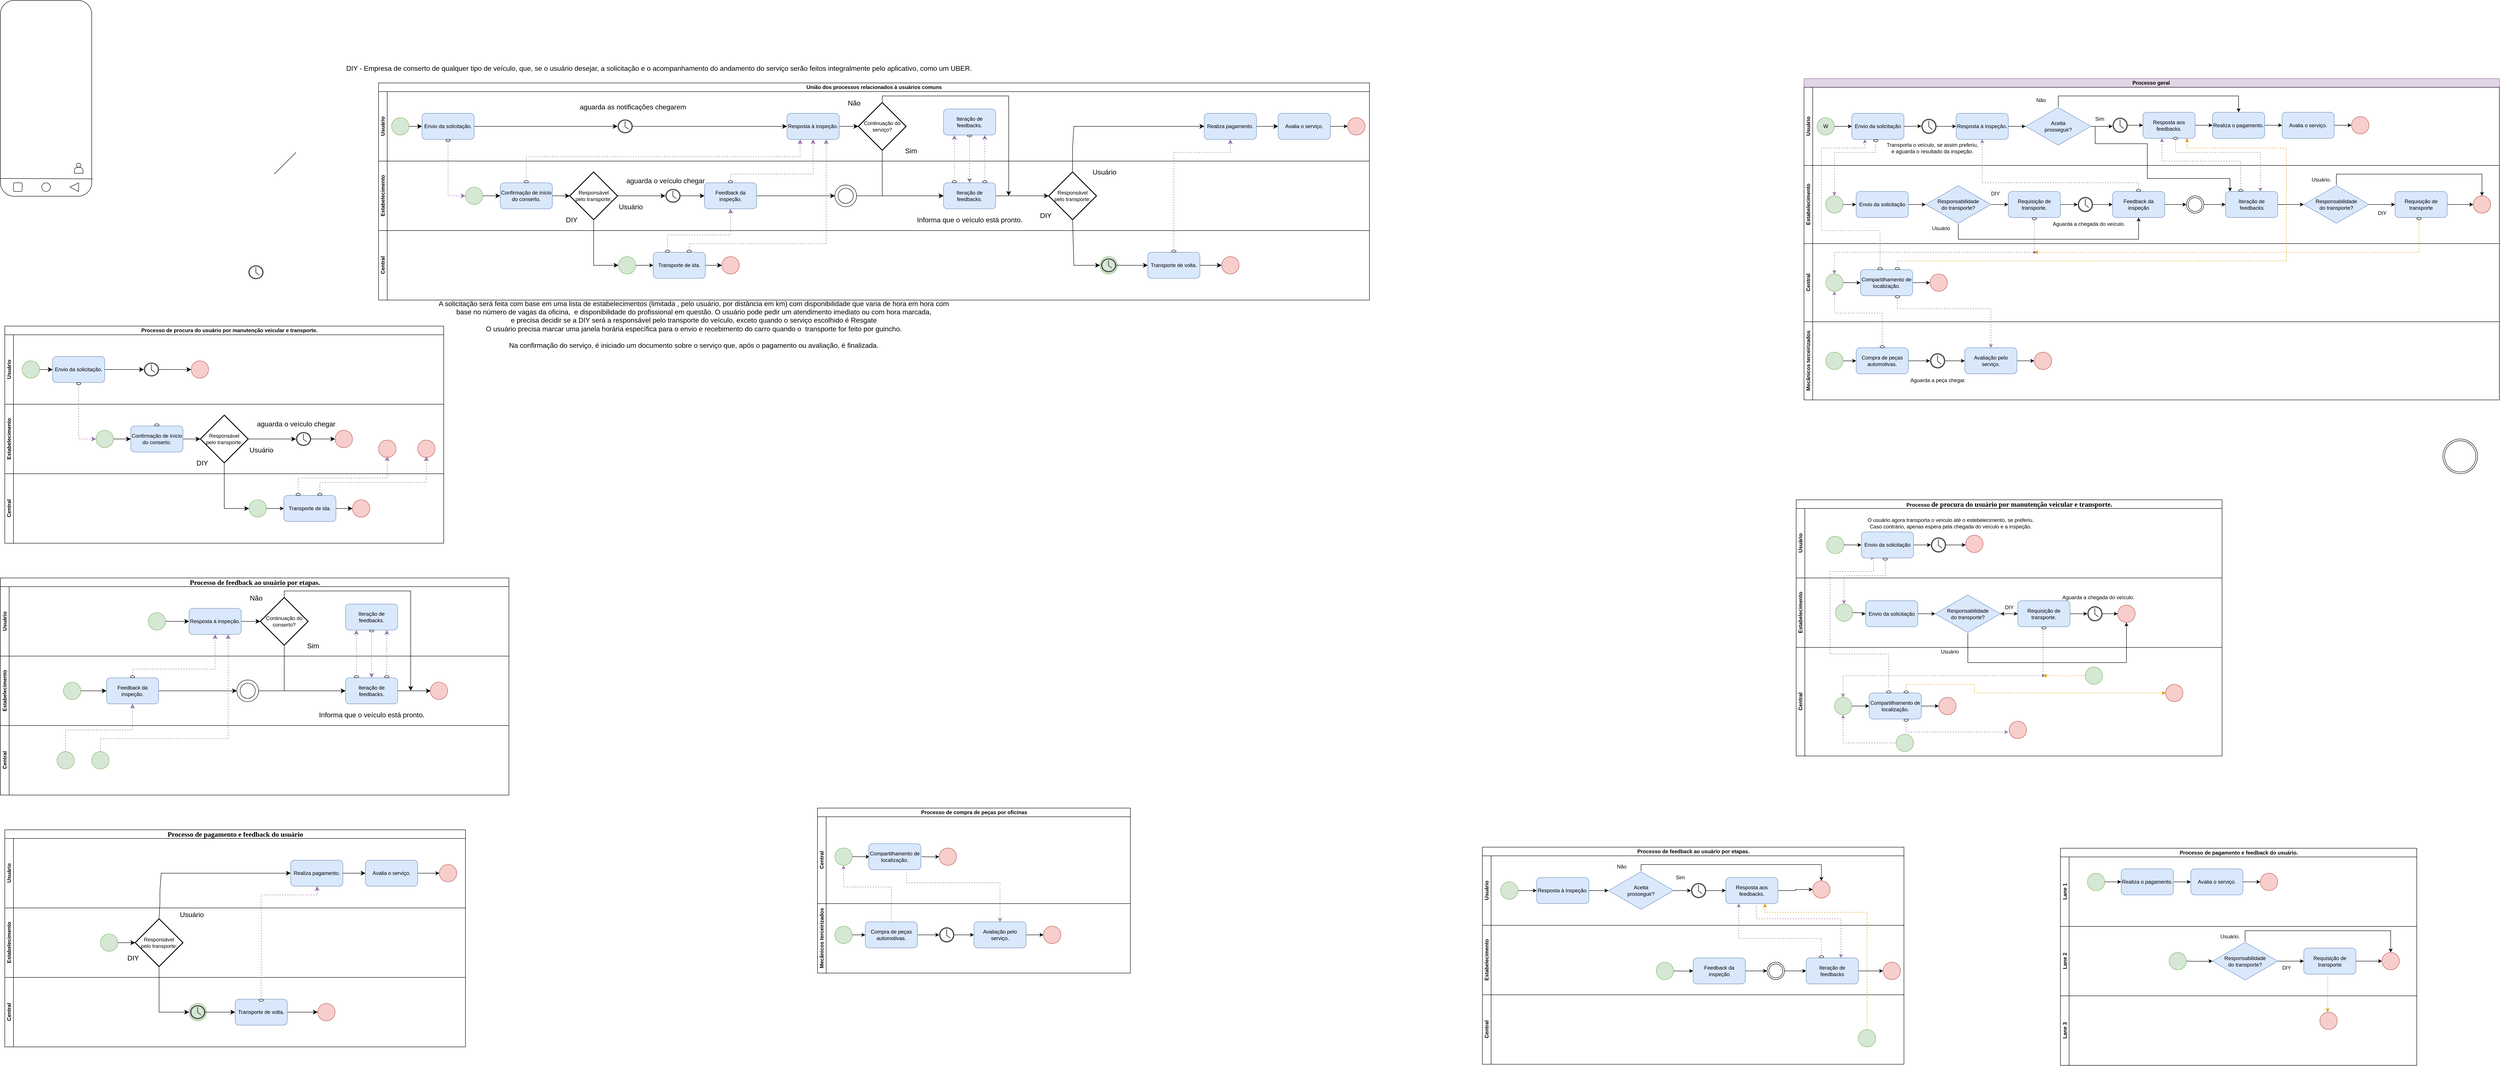 <mxfile version="24.7.17">
  <diagram name="Página-1" id="qSARpnM_kFnA1O6T9zdH">
    <mxGraphModel dx="7837" dy="2046" grid="1" gridSize="10" guides="1" tooltips="1" connect="1" arrows="1" fold="1" page="1" pageScale="1" pageWidth="827" pageHeight="1169" math="0" shadow="0">
      <root>
        <mxCell id="0" />
        <mxCell id="1" parent="0" />
        <mxCell id="JbEtCdNb4sZYKnE4IsCW-9" value="Processo geral&amp;nbsp;" style="swimlane;childLayout=stackLayout;resizeParent=1;resizeParentMax=0;horizontal=1;startSize=20;horizontalStack=0;html=1;fillColor=#e1d5e7;strokeColor=#9673a6;" parent="1" vertex="1">
          <mxGeometry x="-1600" y="50" width="1600" height="560" as="geometry" />
        </mxCell>
        <mxCell id="JbEtCdNb4sZYKnE4IsCW-10" value="Usuário" style="swimlane;startSize=20;horizontal=0;html=1;" parent="JbEtCdNb4sZYKnE4IsCW-9" vertex="1">
          <mxGeometry y="20" width="1600" height="180" as="geometry" />
        </mxCell>
        <mxCell id="JbEtCdNb4sZYKnE4IsCW-16" value="W" style="ellipse;whiteSpace=wrap;html=1;aspect=fixed;fillColor=#d5e8d4;strokeColor=#82b366;" parent="JbEtCdNb4sZYKnE4IsCW-10" vertex="1">
          <mxGeometry x="30" y="70" width="40" height="40" as="geometry" />
        </mxCell>
        <mxCell id="JbEtCdNb4sZYKnE4IsCW-18" value="Envio da solicitação" style="rounded=1;whiteSpace=wrap;html=1;fillColor=#dae8fc;strokeColor=#6c8ebf;" parent="JbEtCdNb4sZYKnE4IsCW-10" vertex="1">
          <mxGeometry x="110" y="60" width="120" height="60" as="geometry" />
        </mxCell>
        <mxCell id="JbEtCdNb4sZYKnE4IsCW-19" value="" style="endArrow=classic;html=1;rounded=0;entryX=0;entryY=0.5;entryDx=0;entryDy=0;" parent="JbEtCdNb4sZYKnE4IsCW-10" target="JbEtCdNb4sZYKnE4IsCW-18" edge="1">
          <mxGeometry width="50" height="50" relative="1" as="geometry">
            <mxPoint x="70" y="90" as="sourcePoint" />
            <mxPoint x="120" y="40" as="targetPoint" />
          </mxGeometry>
        </mxCell>
        <mxCell id="JbEtCdNb4sZYKnE4IsCW-14" value="" style="sketch=0;pointerEvents=1;shadow=0;dashed=0;html=1;strokeColor=none;fillColor=#505050;labelPosition=center;verticalLabelPosition=bottom;verticalAlign=top;outlineConnect=0;align=center;shape=mxgraph.office.concepts.clock;" parent="JbEtCdNb4sZYKnE4IsCW-10" vertex="1">
          <mxGeometry x="270" y="72.5" width="35" height="35" as="geometry" />
        </mxCell>
        <mxCell id="JbEtCdNb4sZYKnE4IsCW-20" value="" style="endArrow=classic;html=1;rounded=0;entryX=0;entryY=0.5;entryDx=0;entryDy=0;" parent="JbEtCdNb4sZYKnE4IsCW-10" edge="1">
          <mxGeometry width="50" height="50" relative="1" as="geometry">
            <mxPoint x="230" y="90" as="sourcePoint" />
            <mxPoint x="270" y="89.5" as="targetPoint" />
          </mxGeometry>
        </mxCell>
        <mxCell id="JbEtCdNb4sZYKnE4IsCW-21" value="" style="endArrow=classic;html=1;rounded=0;entryX=0;entryY=0.5;entryDx=0;entryDy=0;" parent="JbEtCdNb4sZYKnE4IsCW-10" target="JbEtCdNb4sZYKnE4IsCW-23" edge="1">
          <mxGeometry width="50" height="50" relative="1" as="geometry">
            <mxPoint x="305" y="90" as="sourcePoint" />
            <mxPoint x="345" y="89.5" as="targetPoint" />
          </mxGeometry>
        </mxCell>
        <mxCell id="JbEtCdNb4sZYKnE4IsCW-23" value="Resposta à inspeção." style="rounded=1;whiteSpace=wrap;html=1;fillColor=#dae8fc;strokeColor=#6c8ebf;" parent="JbEtCdNb4sZYKnE4IsCW-10" vertex="1">
          <mxGeometry x="350" y="60" width="120" height="60" as="geometry" />
        </mxCell>
        <mxCell id="JbEtCdNb4sZYKnE4IsCW-25" value="" style="endArrow=classic;html=1;rounded=0;" parent="JbEtCdNb4sZYKnE4IsCW-10" target="JbEtCdNb4sZYKnE4IsCW-26" edge="1">
          <mxGeometry width="50" height="50" relative="1" as="geometry">
            <mxPoint x="470" y="90" as="sourcePoint" />
            <mxPoint x="500" y="90" as="targetPoint" />
          </mxGeometry>
        </mxCell>
        <mxCell id="JbEtCdNb4sZYKnE4IsCW-112" style="edgeStyle=orthogonalEdgeStyle;rounded=0;orthogonalLoop=1;jettySize=auto;html=1;entryX=0.5;entryY=0;entryDx=0;entryDy=0;" parent="JbEtCdNb4sZYKnE4IsCW-10" source="JbEtCdNb4sZYKnE4IsCW-26" target="JbEtCdNb4sZYKnE4IsCW-37" edge="1">
          <mxGeometry relative="1" as="geometry">
            <mxPoint x="800" y="20" as="targetPoint" />
            <Array as="points">
              <mxPoint x="585" y="20" />
              <mxPoint x="1000" y="20" />
            </Array>
          </mxGeometry>
        </mxCell>
        <mxCell id="JbEtCdNb4sZYKnE4IsCW-26" value="Aceita&lt;div&gt;prosseguir?&lt;/div&gt;" style="html=1;whiteSpace=wrap;aspect=fixed;shape=isoRectangle;fillColor=#dae8fc;strokeColor=#6c8ebf;" parent="JbEtCdNb4sZYKnE4IsCW-10" vertex="1">
          <mxGeometry x="510" y="45" width="150" height="90" as="geometry" />
        </mxCell>
        <mxCell id="JbEtCdNb4sZYKnE4IsCW-38" value="" style="edgeStyle=orthogonalEdgeStyle;rounded=0;orthogonalLoop=1;jettySize=auto;html=1;" parent="JbEtCdNb4sZYKnE4IsCW-10" source="JbEtCdNb4sZYKnE4IsCW-27" target="JbEtCdNb4sZYKnE4IsCW-37" edge="1">
          <mxGeometry relative="1" as="geometry" />
        </mxCell>
        <mxCell id="JbEtCdNb4sZYKnE4IsCW-27" value="Resposta aos feedbacks." style="rounded=1;whiteSpace=wrap;html=1;fillColor=#dae8fc;strokeColor=#6c8ebf;" parent="JbEtCdNb4sZYKnE4IsCW-10" vertex="1">
          <mxGeometry x="780" y="57.5" width="120" height="60" as="geometry" />
        </mxCell>
        <mxCell id="JbEtCdNb4sZYKnE4IsCW-28" value="" style="endArrow=classic;html=1;rounded=0;entryX=0.086;entryY=-0.004;entryDx=0;entryDy=0;entryPerimeter=0;" parent="JbEtCdNb4sZYKnE4IsCW-10" target="JbEtCdNb4sZYKnE4IsCW-67" edge="1">
          <mxGeometry width="50" height="50" relative="1" as="geometry">
            <mxPoint x="660" y="90" as="sourcePoint" />
            <mxPoint x="700" y="170" as="targetPoint" />
            <Array as="points">
              <mxPoint x="670" y="90" />
              <mxPoint x="670" y="130" />
              <mxPoint x="790" y="130" />
              <mxPoint x="790" y="210" />
              <mxPoint x="880" y="210" />
              <mxPoint x="980" y="210" />
            </Array>
          </mxGeometry>
        </mxCell>
        <mxCell id="JbEtCdNb4sZYKnE4IsCW-29" value="" style="endArrow=classic;html=1;rounded=0;" parent="JbEtCdNb4sZYKnE4IsCW-10" edge="1">
          <mxGeometry width="50" height="50" relative="1" as="geometry">
            <mxPoint x="670" y="90" as="sourcePoint" />
            <mxPoint x="710" y="90" as="targetPoint" />
          </mxGeometry>
        </mxCell>
        <mxCell id="JbEtCdNb4sZYKnE4IsCW-36" value="" style="edgeStyle=orthogonalEdgeStyle;rounded=0;orthogonalLoop=1;jettySize=auto;html=1;" parent="JbEtCdNb4sZYKnE4IsCW-10" source="JbEtCdNb4sZYKnE4IsCW-34" target="JbEtCdNb4sZYKnE4IsCW-27" edge="1">
          <mxGeometry relative="1" as="geometry" />
        </mxCell>
        <mxCell id="JbEtCdNb4sZYKnE4IsCW-34" value="" style="sketch=0;pointerEvents=1;shadow=0;dashed=0;html=1;strokeColor=none;fillColor=#505050;labelPosition=center;verticalLabelPosition=bottom;verticalAlign=top;outlineConnect=0;align=center;shape=mxgraph.office.concepts.clock;" parent="JbEtCdNb4sZYKnE4IsCW-10" vertex="1">
          <mxGeometry x="710" y="70" width="35" height="35" as="geometry" />
        </mxCell>
        <mxCell id="JbEtCdNb4sZYKnE4IsCW-41" value="" style="edgeStyle=orthogonalEdgeStyle;rounded=0;orthogonalLoop=1;jettySize=auto;html=1;" parent="JbEtCdNb4sZYKnE4IsCW-10" source="JbEtCdNb4sZYKnE4IsCW-37" target="JbEtCdNb4sZYKnE4IsCW-40" edge="1">
          <mxGeometry relative="1" as="geometry" />
        </mxCell>
        <mxCell id="JbEtCdNb4sZYKnE4IsCW-37" value="Realiza o pagamento." style="rounded=1;whiteSpace=wrap;html=1;fillColor=#dae8fc;strokeColor=#6c8ebf;" parent="JbEtCdNb4sZYKnE4IsCW-10" vertex="1">
          <mxGeometry x="940" y="57.5" width="120" height="60" as="geometry" />
        </mxCell>
        <mxCell id="JbEtCdNb4sZYKnE4IsCW-43" value="" style="edgeStyle=orthogonalEdgeStyle;rounded=0;orthogonalLoop=1;jettySize=auto;html=1;" parent="JbEtCdNb4sZYKnE4IsCW-10" source="JbEtCdNb4sZYKnE4IsCW-40" target="JbEtCdNb4sZYKnE4IsCW-42" edge="1">
          <mxGeometry relative="1" as="geometry" />
        </mxCell>
        <mxCell id="JbEtCdNb4sZYKnE4IsCW-40" value="Avalia o serviço." style="rounded=1;whiteSpace=wrap;html=1;fillColor=#dae8fc;strokeColor=#6c8ebf;" parent="JbEtCdNb4sZYKnE4IsCW-10" vertex="1">
          <mxGeometry x="1100" y="57.5" width="120" height="60" as="geometry" />
        </mxCell>
        <mxCell id="JbEtCdNb4sZYKnE4IsCW-42" value="" style="ellipse;whiteSpace=wrap;html=1;aspect=fixed;fillColor=#f8cecc;strokeColor=#b85450;" parent="JbEtCdNb4sZYKnE4IsCW-10" vertex="1">
          <mxGeometry x="1260" y="67.5" width="40" height="40" as="geometry" />
        </mxCell>
        <mxCell id="JbEtCdNb4sZYKnE4IsCW-61" value="Transporta o veículo, se assim preferiu,&lt;div&gt;e aguarda o resultado da inspeção.&lt;/div&gt;" style="text;html=1;align=center;verticalAlign=middle;resizable=0;points=[];autosize=1;strokeColor=none;fillColor=none;" parent="JbEtCdNb4sZYKnE4IsCW-10" vertex="1">
          <mxGeometry x="180" y="120" width="230" height="40" as="geometry" />
        </mxCell>
        <mxCell id="JbEtCdNb4sZYKnE4IsCW-90" value="" style="ellipse;whiteSpace=wrap;html=1;" parent="JbEtCdNb4sZYKnE4IsCW-10" vertex="1">
          <mxGeometry x="160" y="120" width="10" height="5" as="geometry" />
        </mxCell>
        <mxCell id="JbEtCdNb4sZYKnE4IsCW-32" value="Não" style="text;html=1;align=center;verticalAlign=middle;resizable=0;points=[];autosize=1;strokeColor=none;fillColor=none;" parent="JbEtCdNb4sZYKnE4IsCW-10" vertex="1">
          <mxGeometry x="520" y="15" width="50" height="30" as="geometry" />
        </mxCell>
        <mxCell id="JbEtCdNb4sZYKnE4IsCW-115" value="" style="ellipse;whiteSpace=wrap;html=1;" parent="JbEtCdNb4sZYKnE4IsCW-10" vertex="1">
          <mxGeometry x="850" y="115" width="10" height="5" as="geometry" />
        </mxCell>
        <mxCell id="JbEtCdNb4sZYKnE4IsCW-31" value="Sim" style="text;html=1;align=center;verticalAlign=middle;resizable=0;points=[];autosize=1;strokeColor=none;fillColor=none;" parent="JbEtCdNb4sZYKnE4IsCW-10" vertex="1">
          <mxGeometry x="660" y="57.5" width="40" height="30" as="geometry" />
        </mxCell>
        <mxCell id="JbEtCdNb4sZYKnE4IsCW-11" value="Estabelecimento" style="swimlane;startSize=20;horizontal=0;html=1;" parent="JbEtCdNb4sZYKnE4IsCW-9" vertex="1">
          <mxGeometry y="200" width="1600" height="180" as="geometry">
            <mxRectangle y="140" width="480" height="30" as="alternateBounds" />
          </mxGeometry>
        </mxCell>
        <mxCell id="JbEtCdNb4sZYKnE4IsCW-52" value="" style="edgeStyle=orthogonalEdgeStyle;rounded=0;orthogonalLoop=1;jettySize=auto;html=1;" parent="JbEtCdNb4sZYKnE4IsCW-11" source="JbEtCdNb4sZYKnE4IsCW-48" target="JbEtCdNb4sZYKnE4IsCW-51" edge="1">
          <mxGeometry relative="1" as="geometry" />
        </mxCell>
        <mxCell id="JbEtCdNb4sZYKnE4IsCW-48" value="" style="ellipse;whiteSpace=wrap;html=1;aspect=fixed;fillColor=#d5e8d4;strokeColor=#82b366;" parent="JbEtCdNb4sZYKnE4IsCW-11" vertex="1">
          <mxGeometry x="50" y="70" width="40" height="40" as="geometry" />
        </mxCell>
        <mxCell id="JbEtCdNb4sZYKnE4IsCW-54" value="" style="edgeStyle=orthogonalEdgeStyle;rounded=0;orthogonalLoop=1;jettySize=auto;html=1;" parent="JbEtCdNb4sZYKnE4IsCW-11" source="JbEtCdNb4sZYKnE4IsCW-51" target="JbEtCdNb4sZYKnE4IsCW-53" edge="1">
          <mxGeometry relative="1" as="geometry" />
        </mxCell>
        <mxCell id="JbEtCdNb4sZYKnE4IsCW-51" value="Envio da solicitação" style="rounded=1;whiteSpace=wrap;html=1;fillColor=#dae8fc;strokeColor=#6c8ebf;" parent="JbEtCdNb4sZYKnE4IsCW-11" vertex="1">
          <mxGeometry x="120" y="60" width="120" height="60" as="geometry" />
        </mxCell>
        <mxCell id="JbEtCdNb4sZYKnE4IsCW-56" value="" style="edgeStyle=orthogonalEdgeStyle;rounded=0;orthogonalLoop=1;jettySize=auto;html=1;" parent="JbEtCdNb4sZYKnE4IsCW-11" source="JbEtCdNb4sZYKnE4IsCW-53" target="JbEtCdNb4sZYKnE4IsCW-55" edge="1">
          <mxGeometry relative="1" as="geometry" />
        </mxCell>
        <mxCell id="JbEtCdNb4sZYKnE4IsCW-108" style="edgeStyle=orthogonalEdgeStyle;rounded=0;orthogonalLoop=1;jettySize=auto;html=1;entryX=0.5;entryY=1;entryDx=0;entryDy=0;" parent="JbEtCdNb4sZYKnE4IsCW-11" source="JbEtCdNb4sZYKnE4IsCW-53" target="JbEtCdNb4sZYKnE4IsCW-63" edge="1">
          <mxGeometry relative="1" as="geometry">
            <mxPoint x="770" y="150" as="targetPoint" />
            <Array as="points">
              <mxPoint x="355" y="170" />
              <mxPoint x="770" y="170" />
            </Array>
          </mxGeometry>
        </mxCell>
        <mxCell id="JbEtCdNb4sZYKnE4IsCW-53" value="Responsabilidade&lt;div&gt;do transporte?&lt;/div&gt;" style="html=1;whiteSpace=wrap;aspect=fixed;shape=isoRectangle;fillColor=#dae8fc;strokeColor=#6c8ebf;" parent="JbEtCdNb4sZYKnE4IsCW-11" vertex="1">
          <mxGeometry x="280" y="45" width="150" height="90" as="geometry" />
        </mxCell>
        <mxCell id="JbEtCdNb4sZYKnE4IsCW-60" value="" style="edgeStyle=orthogonalEdgeStyle;rounded=0;orthogonalLoop=1;jettySize=auto;html=1;" parent="JbEtCdNb4sZYKnE4IsCW-11" source="JbEtCdNb4sZYKnE4IsCW-55" target="JbEtCdNb4sZYKnE4IsCW-59" edge="1">
          <mxGeometry relative="1" as="geometry" />
        </mxCell>
        <mxCell id="JbEtCdNb4sZYKnE4IsCW-55" value="Requisição de transporte." style="rounded=1;whiteSpace=wrap;html=1;fillColor=#dae8fc;strokeColor=#6c8ebf;" parent="JbEtCdNb4sZYKnE4IsCW-11" vertex="1">
          <mxGeometry x="470" y="60" width="120" height="60" as="geometry" />
        </mxCell>
        <mxCell id="JbEtCdNb4sZYKnE4IsCW-57" value="DIY" style="text;html=1;align=center;verticalAlign=middle;resizable=0;points=[];autosize=1;strokeColor=none;fillColor=none;" parent="JbEtCdNb4sZYKnE4IsCW-11" vertex="1">
          <mxGeometry x="420" y="50" width="40" height="30" as="geometry" />
        </mxCell>
        <mxCell id="JbEtCdNb4sZYKnE4IsCW-58" value="Usuário" style="text;html=1;align=center;verticalAlign=middle;resizable=0;points=[];autosize=1;strokeColor=none;fillColor=none;" parent="JbEtCdNb4sZYKnE4IsCW-11" vertex="1">
          <mxGeometry x="285" y="130" width="60" height="30" as="geometry" />
        </mxCell>
        <mxCell id="JbEtCdNb4sZYKnE4IsCW-64" value="" style="edgeStyle=orthogonalEdgeStyle;rounded=0;orthogonalLoop=1;jettySize=auto;html=1;" parent="JbEtCdNb4sZYKnE4IsCW-11" source="JbEtCdNb4sZYKnE4IsCW-59" target="JbEtCdNb4sZYKnE4IsCW-63" edge="1">
          <mxGeometry relative="1" as="geometry" />
        </mxCell>
        <mxCell id="JbEtCdNb4sZYKnE4IsCW-59" value="" style="sketch=0;pointerEvents=1;shadow=0;dashed=0;html=1;strokeColor=none;fillColor=#505050;labelPosition=center;verticalLabelPosition=bottom;verticalAlign=top;outlineConnect=0;align=center;shape=mxgraph.office.concepts.clock;" parent="JbEtCdNb4sZYKnE4IsCW-11" vertex="1">
          <mxGeometry x="630" y="72.5" width="35" height="35" as="geometry" />
        </mxCell>
        <mxCell id="JbEtCdNb4sZYKnE4IsCW-62" value="Aguarda a chegada do veículo." style="text;html=1;align=center;verticalAlign=middle;resizable=0;points=[];autosize=1;strokeColor=none;fillColor=none;" parent="JbEtCdNb4sZYKnE4IsCW-11" vertex="1">
          <mxGeometry x="560" y="120" width="190" height="30" as="geometry" />
        </mxCell>
        <mxCell id="JbEtCdNb4sZYKnE4IsCW-66" value="" style="edgeStyle=orthogonalEdgeStyle;rounded=0;orthogonalLoop=1;jettySize=auto;html=1;" parent="JbEtCdNb4sZYKnE4IsCW-11" source="JbEtCdNb4sZYKnE4IsCW-63" target="JbEtCdNb4sZYKnE4IsCW-65" edge="1">
          <mxGeometry relative="1" as="geometry" />
        </mxCell>
        <mxCell id="JbEtCdNb4sZYKnE4IsCW-63" value="Feedback da inspeção" style="rounded=1;whiteSpace=wrap;html=1;fillColor=#dae8fc;strokeColor=#6c8ebf;" parent="JbEtCdNb4sZYKnE4IsCW-11" vertex="1">
          <mxGeometry x="710" y="60" width="120" height="60" as="geometry" />
        </mxCell>
        <mxCell id="JbEtCdNb4sZYKnE4IsCW-68" value="" style="edgeStyle=orthogonalEdgeStyle;rounded=0;orthogonalLoop=1;jettySize=auto;html=1;" parent="JbEtCdNb4sZYKnE4IsCW-11" source="JbEtCdNb4sZYKnE4IsCW-65" target="JbEtCdNb4sZYKnE4IsCW-67" edge="1">
          <mxGeometry relative="1" as="geometry" />
        </mxCell>
        <mxCell id="JbEtCdNb4sZYKnE4IsCW-65" value="" style="ellipse;shape=doubleEllipse;whiteSpace=wrap;html=1;aspect=fixed;" parent="JbEtCdNb4sZYKnE4IsCW-11" vertex="1">
          <mxGeometry x="880" y="70" width="40" height="40" as="geometry" />
        </mxCell>
        <mxCell id="JbEtCdNb4sZYKnE4IsCW-71" value="" style="edgeStyle=orthogonalEdgeStyle;rounded=0;orthogonalLoop=1;jettySize=auto;html=1;" parent="JbEtCdNb4sZYKnE4IsCW-11" source="JbEtCdNb4sZYKnE4IsCW-67" target="JbEtCdNb4sZYKnE4IsCW-69" edge="1">
          <mxGeometry relative="1" as="geometry" />
        </mxCell>
        <mxCell id="JbEtCdNb4sZYKnE4IsCW-67" value="Iteração de feedbacks" style="rounded=1;whiteSpace=wrap;html=1;fillColor=#dae8fc;strokeColor=#6c8ebf;" parent="JbEtCdNb4sZYKnE4IsCW-11" vertex="1">
          <mxGeometry x="970" y="60" width="120" height="60" as="geometry" />
        </mxCell>
        <mxCell id="JbEtCdNb4sZYKnE4IsCW-73" value="" style="edgeStyle=orthogonalEdgeStyle;rounded=0;orthogonalLoop=1;jettySize=auto;html=1;" parent="JbEtCdNb4sZYKnE4IsCW-11" source="JbEtCdNb4sZYKnE4IsCW-69" target="JbEtCdNb4sZYKnE4IsCW-72" edge="1">
          <mxGeometry relative="1" as="geometry" />
        </mxCell>
        <mxCell id="JbEtCdNb4sZYKnE4IsCW-119" style="edgeStyle=orthogonalEdgeStyle;rounded=0;orthogonalLoop=1;jettySize=auto;html=1;entryX=0.5;entryY=0;entryDx=0;entryDy=0;" parent="JbEtCdNb4sZYKnE4IsCW-11" source="JbEtCdNb4sZYKnE4IsCW-69" target="JbEtCdNb4sZYKnE4IsCW-74" edge="1">
          <mxGeometry relative="1" as="geometry">
            <mxPoint x="1560" y="20" as="targetPoint" />
            <Array as="points">
              <mxPoint x="1225" y="20" />
              <mxPoint x="1560" y="20" />
            </Array>
          </mxGeometry>
        </mxCell>
        <mxCell id="JbEtCdNb4sZYKnE4IsCW-69" value="Responsabilidade&lt;div&gt;do transporte?&lt;/div&gt;" style="html=1;whiteSpace=wrap;aspect=fixed;shape=isoRectangle;fillColor=#dae8fc;strokeColor=#6c8ebf;" parent="JbEtCdNb4sZYKnE4IsCW-11" vertex="1">
          <mxGeometry x="1150" y="45" width="150" height="90" as="geometry" />
        </mxCell>
        <mxCell id="JbEtCdNb4sZYKnE4IsCW-75" value="" style="edgeStyle=orthogonalEdgeStyle;rounded=0;orthogonalLoop=1;jettySize=auto;html=1;" parent="JbEtCdNb4sZYKnE4IsCW-11" source="JbEtCdNb4sZYKnE4IsCW-72" target="JbEtCdNb4sZYKnE4IsCW-74" edge="1">
          <mxGeometry relative="1" as="geometry" />
        </mxCell>
        <mxCell id="JbEtCdNb4sZYKnE4IsCW-72" value="Requisição de transporte" style="rounded=1;whiteSpace=wrap;html=1;fillColor=#dae8fc;strokeColor=#6c8ebf;" parent="JbEtCdNb4sZYKnE4IsCW-11" vertex="1">
          <mxGeometry x="1360" y="60" width="120" height="60" as="geometry" />
        </mxCell>
        <mxCell id="JbEtCdNb4sZYKnE4IsCW-74" value="" style="ellipse;whiteSpace=wrap;html=1;aspect=fixed;fillColor=#f8cecc;strokeColor=#b85450;" parent="JbEtCdNb4sZYKnE4IsCW-11" vertex="1">
          <mxGeometry x="1540" y="70" width="40" height="40" as="geometry" />
        </mxCell>
        <mxCell id="JbEtCdNb4sZYKnE4IsCW-91" value="" style="ellipse;whiteSpace=wrap;html=1;" parent="JbEtCdNb4sZYKnE4IsCW-11" vertex="1">
          <mxGeometry x="525" y="120" width="10" height="5" as="geometry" />
        </mxCell>
        <mxCell id="JbEtCdNb4sZYKnE4IsCW-109" value="" style="ellipse;whiteSpace=wrap;html=1;" parent="JbEtCdNb4sZYKnE4IsCW-11" vertex="1">
          <mxGeometry x="765" y="55" width="10" height="5" as="geometry" />
        </mxCell>
        <mxCell id="JbEtCdNb4sZYKnE4IsCW-113" value="" style="ellipse;whiteSpace=wrap;html=1;" parent="JbEtCdNb4sZYKnE4IsCW-11" vertex="1">
          <mxGeometry x="1000" y="55" width="10" height="5" as="geometry" />
        </mxCell>
        <mxCell id="JbEtCdNb4sZYKnE4IsCW-122" style="edgeStyle=orthogonalEdgeStyle;rounded=0;orthogonalLoop=1;jettySize=auto;html=1;dashed=1;fillColor=#ffe6cc;strokeColor=#d79b00;" parent="JbEtCdNb4sZYKnE4IsCW-11" source="JbEtCdNb4sZYKnE4IsCW-118" edge="1">
          <mxGeometry relative="1" as="geometry">
            <mxPoint x="530" y="200" as="targetPoint" />
            <Array as="points">
              <mxPoint x="1415" y="200" />
            </Array>
          </mxGeometry>
        </mxCell>
        <mxCell id="JbEtCdNb4sZYKnE4IsCW-118" value="" style="ellipse;whiteSpace=wrap;html=1;" parent="JbEtCdNb4sZYKnE4IsCW-11" vertex="1">
          <mxGeometry x="1410" y="120" width="10" height="5" as="geometry" />
        </mxCell>
        <mxCell id="JbEtCdNb4sZYKnE4IsCW-121" value="DIY" style="text;html=1;align=center;verticalAlign=middle;resizable=0;points=[];autosize=1;strokeColor=none;fillColor=none;" parent="JbEtCdNb4sZYKnE4IsCW-11" vertex="1">
          <mxGeometry x="1310" y="95" width="40" height="30" as="geometry" />
        </mxCell>
        <mxCell id="JbEtCdNb4sZYKnE4IsCW-12" value="Central" style="swimlane;startSize=20;horizontal=0;html=1;" parent="JbEtCdNb4sZYKnE4IsCW-9" vertex="1">
          <mxGeometry y="380" width="1600" height="180" as="geometry" />
        </mxCell>
        <mxCell id="JbEtCdNb4sZYKnE4IsCW-77" value="" style="edgeStyle=orthogonalEdgeStyle;rounded=0;orthogonalLoop=1;jettySize=auto;html=1;" parent="JbEtCdNb4sZYKnE4IsCW-12" source="JbEtCdNb4sZYKnE4IsCW-49" target="JbEtCdNb4sZYKnE4IsCW-76" edge="1">
          <mxGeometry relative="1" as="geometry" />
        </mxCell>
        <mxCell id="JbEtCdNb4sZYKnE4IsCW-49" value="" style="ellipse;whiteSpace=wrap;html=1;aspect=fixed;fillColor=#d5e8d4;strokeColor=#82b366;" parent="JbEtCdNb4sZYKnE4IsCW-12" vertex="1">
          <mxGeometry x="50" y="70" width="40" height="40" as="geometry" />
        </mxCell>
        <mxCell id="JbEtCdNb4sZYKnE4IsCW-107" value="" style="edgeStyle=orthogonalEdgeStyle;rounded=0;orthogonalLoop=1;jettySize=auto;html=1;" parent="JbEtCdNb4sZYKnE4IsCW-12" source="JbEtCdNb4sZYKnE4IsCW-76" target="JbEtCdNb4sZYKnE4IsCW-106" edge="1">
          <mxGeometry relative="1" as="geometry" />
        </mxCell>
        <mxCell id="JbEtCdNb4sZYKnE4IsCW-76" value="Compartilhamento de&lt;div&gt;localização.&lt;/div&gt;" style="rounded=1;whiteSpace=wrap;html=1;fillColor=#dae8fc;strokeColor=#6c8ebf;" parent="JbEtCdNb4sZYKnE4IsCW-12" vertex="1">
          <mxGeometry x="130" y="60" width="120" height="60" as="geometry" />
        </mxCell>
        <mxCell id="JbEtCdNb4sZYKnE4IsCW-89" value="" style="ellipse;whiteSpace=wrap;html=1;" parent="JbEtCdNb4sZYKnE4IsCW-12" vertex="1">
          <mxGeometry x="210" y="120" width="10" height="5" as="geometry" />
        </mxCell>
        <mxCell id="JbEtCdNb4sZYKnE4IsCW-98" value="" style="edgeStyle=orthogonalEdgeStyle;rounded=0;orthogonalLoop=1;jettySize=auto;html=1;dashed=1;entryX=0.5;entryY=1;entryDx=0;entryDy=0;fillColor=#e1d5e7;strokeColor=#9673a6;" parent="JbEtCdNb4sZYKnE4IsCW-12" target="JbEtCdNb4sZYKnE4IsCW-49" edge="1">
          <mxGeometry relative="1" as="geometry">
            <mxPoint x="180" y="240" as="sourcePoint" />
            <mxPoint x="70" y="150" as="targetPoint" />
            <Array as="points">
              <mxPoint x="180" y="160" />
              <mxPoint x="70" y="160" />
            </Array>
          </mxGeometry>
        </mxCell>
        <mxCell id="JbEtCdNb4sZYKnE4IsCW-106" value="" style="ellipse;whiteSpace=wrap;html=1;aspect=fixed;fillColor=#f8cecc;strokeColor=#b85450;" parent="JbEtCdNb4sZYKnE4IsCW-12" vertex="1">
          <mxGeometry x="290" y="70" width="40" height="40" as="geometry" />
        </mxCell>
        <mxCell id="JbEtCdNb4sZYKnE4IsCW-123" value="" style="shape=waypoint;sketch=0;fillStyle=solid;size=6;pointerEvents=1;points=[];fillColor=#e1d5e7;resizable=0;rotatable=0;perimeter=centerPerimeter;snapToPoint=1;strokeColor=#9673a6;" parent="JbEtCdNb4sZYKnE4IsCW-12" vertex="1">
          <mxGeometry x="520" y="10" width="20" height="20" as="geometry" />
        </mxCell>
        <mxCell id="JbEtCdNb4sZYKnE4IsCW-127" value="" style="ellipse;whiteSpace=wrap;html=1;" parent="JbEtCdNb4sZYKnE4IsCW-12" vertex="1">
          <mxGeometry x="170" y="55" width="10" height="5" as="geometry" />
        </mxCell>
        <mxCell id="JbEtCdNb4sZYKnE4IsCW-129" value="" style="ellipse;whiteSpace=wrap;html=1;" parent="JbEtCdNb4sZYKnE4IsCW-12" vertex="1">
          <mxGeometry x="210" y="55" width="10" height="5" as="geometry" />
        </mxCell>
        <mxCell id="JbEtCdNb4sZYKnE4IsCW-102" value="" style="edgeStyle=orthogonalEdgeStyle;rounded=0;orthogonalLoop=1;jettySize=auto;html=1;entryX=0.5;entryY=0;entryDx=0;entryDy=0;dashed=1;fillColor=#e1d5e7;strokeColor=#9673a6;" parent="JbEtCdNb4sZYKnE4IsCW-9" source="JbEtCdNb4sZYKnE4IsCW-90" target="JbEtCdNb4sZYKnE4IsCW-48" edge="1">
          <mxGeometry relative="1" as="geometry">
            <Array as="points">
              <mxPoint x="165" y="170" />
              <mxPoint x="70" y="170" />
            </Array>
          </mxGeometry>
        </mxCell>
        <mxCell id="JbEtCdNb4sZYKnE4IsCW-104" style="edgeStyle=orthogonalEdgeStyle;rounded=0;orthogonalLoop=1;jettySize=auto;html=1;entryX=0.5;entryY=0;entryDx=0;entryDy=0;dashed=1;fillColor=#e1d5e7;strokeColor=#9673a6;" parent="JbEtCdNb4sZYKnE4IsCW-9" source="JbEtCdNb4sZYKnE4IsCW-91" target="JbEtCdNb4sZYKnE4IsCW-49" edge="1">
          <mxGeometry relative="1" as="geometry">
            <mxPoint x="60" y="420" as="targetPoint" />
            <Array as="points">
              <mxPoint x="530" y="400" />
              <mxPoint x="70" y="400" />
            </Array>
          </mxGeometry>
        </mxCell>
        <mxCell id="JbEtCdNb4sZYKnE4IsCW-110" style="edgeStyle=orthogonalEdgeStyle;rounded=0;orthogonalLoop=1;jettySize=auto;html=1;dashed=1;fillColor=#e1d5e7;strokeColor=#9673a6;" parent="JbEtCdNb4sZYKnE4IsCW-9" source="JbEtCdNb4sZYKnE4IsCW-109" edge="1">
          <mxGeometry relative="1" as="geometry">
            <mxPoint x="410" y="140" as="targetPoint" />
            <Array as="points">
              <mxPoint x="770" y="240" />
              <mxPoint x="410" y="240" />
            </Array>
          </mxGeometry>
        </mxCell>
        <mxCell id="JbEtCdNb4sZYKnE4IsCW-114" style="edgeStyle=orthogonalEdgeStyle;rounded=0;orthogonalLoop=1;jettySize=auto;html=1;entryX=0.364;entryY=1.001;entryDx=0;entryDy=0;entryPerimeter=0;dashed=1;fillColor=#e1d5e7;strokeColor=#9673a6;" parent="JbEtCdNb4sZYKnE4IsCW-9" source="JbEtCdNb4sZYKnE4IsCW-113" target="JbEtCdNb4sZYKnE4IsCW-27" edge="1">
          <mxGeometry relative="1" as="geometry">
            <Array as="points">
              <mxPoint x="1005" y="190" />
              <mxPoint x="824" y="190" />
            </Array>
          </mxGeometry>
        </mxCell>
        <mxCell id="JbEtCdNb4sZYKnE4IsCW-116" style="edgeStyle=orthogonalEdgeStyle;rounded=0;orthogonalLoop=1;jettySize=auto;html=1;dashed=1;fillColor=#e1d5e7;strokeColor=#9673a6;" parent="JbEtCdNb4sZYKnE4IsCW-9" source="JbEtCdNb4sZYKnE4IsCW-115" edge="1">
          <mxGeometry relative="1" as="geometry">
            <mxPoint x="1050" y="260" as="targetPoint" />
            <Array as="points">
              <mxPoint x="855" y="170" />
              <mxPoint x="1050" y="170" />
              <mxPoint x="1050" y="260" />
            </Array>
          </mxGeometry>
        </mxCell>
        <mxCell id="JbEtCdNb4sZYKnE4IsCW-130" style="edgeStyle=orthogonalEdgeStyle;rounded=0;orthogonalLoop=1;jettySize=auto;html=1;entryX=0.25;entryY=1;entryDx=0;entryDy=0;dashed=1;fillColor=#e1d5e7;strokeColor=#9673a6;" parent="JbEtCdNb4sZYKnE4IsCW-9" source="JbEtCdNb4sZYKnE4IsCW-127" target="JbEtCdNb4sZYKnE4IsCW-18" edge="1">
          <mxGeometry relative="1" as="geometry">
            <mxPoint x="140" y="150" as="targetPoint" />
            <Array as="points">
              <mxPoint x="175" y="350" />
              <mxPoint x="40" y="350" />
              <mxPoint x="40" y="160" />
              <mxPoint x="140" y="160" />
            </Array>
          </mxGeometry>
        </mxCell>
        <mxCell id="JbEtCdNb4sZYKnE4IsCW-131" value="" style="edgeStyle=orthogonalEdgeStyle;rounded=0;orthogonalLoop=1;jettySize=auto;html=1;entryX=0.845;entryY=1.001;entryDx=0;entryDy=0;entryPerimeter=0;fillColor=#ffe6cc;strokeColor=#d79b00;dashed=1;" parent="JbEtCdNb4sZYKnE4IsCW-9" source="JbEtCdNb4sZYKnE4IsCW-129" target="JbEtCdNb4sZYKnE4IsCW-27" edge="1">
          <mxGeometry relative="1" as="geometry">
            <mxPoint x="880" y="150" as="targetPoint" />
            <Array as="points">
              <mxPoint x="215" y="420" />
              <mxPoint x="1110" y="420" />
              <mxPoint x="1110" y="160" />
              <mxPoint x="881" y="160" />
            </Array>
          </mxGeometry>
        </mxCell>
        <mxCell id="JbEtCdNb4sZYKnE4IsCW-13" value="Mecânicos terceirizados" style="swimlane;startSize=20;horizontal=0;html=1;" parent="1" vertex="1">
          <mxGeometry x="-1600" y="610" width="1600" height="180" as="geometry" />
        </mxCell>
        <mxCell id="JbEtCdNb4sZYKnE4IsCW-79" value="" style="edgeStyle=orthogonalEdgeStyle;rounded=0;orthogonalLoop=1;jettySize=auto;html=1;" parent="JbEtCdNb4sZYKnE4IsCW-13" source="JbEtCdNb4sZYKnE4IsCW-50" target="JbEtCdNb4sZYKnE4IsCW-78" edge="1">
          <mxGeometry relative="1" as="geometry" />
        </mxCell>
        <mxCell id="JbEtCdNb4sZYKnE4IsCW-50" value="" style="ellipse;whiteSpace=wrap;html=1;aspect=fixed;fillColor=#d5e8d4;strokeColor=#82b366;" parent="JbEtCdNb4sZYKnE4IsCW-13" vertex="1">
          <mxGeometry x="50" y="70" width="40" height="40" as="geometry" />
        </mxCell>
        <mxCell id="JbEtCdNb4sZYKnE4IsCW-81" value="" style="edgeStyle=orthogonalEdgeStyle;rounded=0;orthogonalLoop=1;jettySize=auto;html=1;" parent="JbEtCdNb4sZYKnE4IsCW-13" source="JbEtCdNb4sZYKnE4IsCW-78" target="JbEtCdNb4sZYKnE4IsCW-80" edge="1">
          <mxGeometry relative="1" as="geometry" />
        </mxCell>
        <mxCell id="JbEtCdNb4sZYKnE4IsCW-78" value="Compra de peças automotivas." style="rounded=1;whiteSpace=wrap;html=1;fillColor=#dae8fc;strokeColor=#6c8ebf;" parent="JbEtCdNb4sZYKnE4IsCW-13" vertex="1">
          <mxGeometry x="120" y="60" width="120" height="60" as="geometry" />
        </mxCell>
        <mxCell id="JbEtCdNb4sZYKnE4IsCW-83" value="" style="edgeStyle=orthogonalEdgeStyle;rounded=0;orthogonalLoop=1;jettySize=auto;html=1;" parent="JbEtCdNb4sZYKnE4IsCW-13" source="JbEtCdNb4sZYKnE4IsCW-80" target="JbEtCdNb4sZYKnE4IsCW-82" edge="1">
          <mxGeometry relative="1" as="geometry" />
        </mxCell>
        <mxCell id="JbEtCdNb4sZYKnE4IsCW-80" value="" style="sketch=0;pointerEvents=1;shadow=0;dashed=0;html=1;strokeColor=none;fillColor=#505050;labelPosition=center;verticalLabelPosition=bottom;verticalAlign=top;outlineConnect=0;align=center;shape=mxgraph.office.concepts.clock;" parent="JbEtCdNb4sZYKnE4IsCW-13" vertex="1">
          <mxGeometry x="290" y="72.5" width="35" height="35" as="geometry" />
        </mxCell>
        <mxCell id="JbEtCdNb4sZYKnE4IsCW-86" value="" style="edgeStyle=orthogonalEdgeStyle;rounded=0;orthogonalLoop=1;jettySize=auto;html=1;" parent="JbEtCdNb4sZYKnE4IsCW-13" source="JbEtCdNb4sZYKnE4IsCW-82" target="JbEtCdNb4sZYKnE4IsCW-85" edge="1">
          <mxGeometry relative="1" as="geometry" />
        </mxCell>
        <mxCell id="JbEtCdNb4sZYKnE4IsCW-82" value="Avaliação pelo serviço." style="rounded=1;whiteSpace=wrap;html=1;fillColor=#dae8fc;strokeColor=#6c8ebf;" parent="JbEtCdNb4sZYKnE4IsCW-13" vertex="1">
          <mxGeometry x="370" y="60" width="120" height="60" as="geometry" />
        </mxCell>
        <mxCell id="JbEtCdNb4sZYKnE4IsCW-84" value="Aguarda a peça chegar." style="text;html=1;align=center;verticalAlign=middle;resizable=0;points=[];autosize=1;strokeColor=none;fillColor=none;" parent="JbEtCdNb4sZYKnE4IsCW-13" vertex="1">
          <mxGeometry x="232.5" y="120" width="150" height="30" as="geometry" />
        </mxCell>
        <mxCell id="JbEtCdNb4sZYKnE4IsCW-85" value="" style="ellipse;whiteSpace=wrap;html=1;aspect=fixed;fillColor=#f8cecc;strokeColor=#b85450;" parent="JbEtCdNb4sZYKnE4IsCW-13" vertex="1">
          <mxGeometry x="530" y="70" width="40" height="40" as="geometry" />
        </mxCell>
        <mxCell id="JbEtCdNb4sZYKnE4IsCW-87" value="" style="ellipse;whiteSpace=wrap;html=1;" parent="JbEtCdNb4sZYKnE4IsCW-13" vertex="1">
          <mxGeometry x="175" y="55" width="10" height="5" as="geometry" />
        </mxCell>
        <mxCell id="JbEtCdNb4sZYKnE4IsCW-15" value="" style="ellipse;shape=doubleEllipse;whiteSpace=wrap;html=1;aspect=fixed;" parent="1" vertex="1">
          <mxGeometry x="-130" y="880" width="80" height="80" as="geometry" />
        </mxCell>
        <mxCell id="JbEtCdNb4sZYKnE4IsCW-101" value="" style="edgeStyle=orthogonalEdgeStyle;rounded=0;orthogonalLoop=1;jettySize=auto;html=1;entryX=0.5;entryY=0;entryDx=0;entryDy=0;dashed=1;fillColor=#e1d5e7;strokeColor=#9673a6;" parent="1" source="JbEtCdNb4sZYKnE4IsCW-89" target="JbEtCdNb4sZYKnE4IsCW-82" edge="1">
          <mxGeometry relative="1" as="geometry">
            <Array as="points">
              <mxPoint x="-1385" y="580" />
              <mxPoint x="-1170" y="580" />
            </Array>
          </mxGeometry>
        </mxCell>
        <mxCell id="JbEtCdNb4sZYKnE4IsCW-120" value="Usuário." style="text;html=1;align=center;verticalAlign=middle;resizable=0;points=[];autosize=1;strokeColor=none;fillColor=none;" parent="1" vertex="1">
          <mxGeometry x="-445" y="268" width="70" height="30" as="geometry" />
        </mxCell>
        <mxCell id="JbEtCdNb4sZYKnE4IsCW-159" value="Usuário" style="text;html=1;align=center;verticalAlign=middle;resizable=0;points=[];autosize=1;strokeColor=none;fillColor=none;" parent="1" vertex="1">
          <mxGeometry x="-1295" y="1355" width="60" height="30" as="geometry" />
        </mxCell>
        <mxCell id="JbEtCdNb4sZYKnE4IsCW-165" value="" style="edgeStyle=orthogonalEdgeStyle;rounded=0;orthogonalLoop=1;jettySize=auto;html=1;" parent="1" source="JbEtCdNb4sZYKnE4IsCW-166" target="JbEtCdNb4sZYKnE4IsCW-168" edge="1">
          <mxGeometry relative="1" as="geometry" />
        </mxCell>
        <mxCell id="JbEtCdNb4sZYKnE4IsCW-166" value="" style="ellipse;whiteSpace=wrap;html=1;aspect=fixed;fillColor=#d5e8d4;strokeColor=#82b366;" parent="1" vertex="1">
          <mxGeometry x="-1530" y="1475" width="40" height="40" as="geometry" />
        </mxCell>
        <mxCell id="JbEtCdNb4sZYKnE4IsCW-167" value="" style="edgeStyle=orthogonalEdgeStyle;rounded=0;orthogonalLoop=1;jettySize=auto;html=1;" parent="1" source="JbEtCdNb4sZYKnE4IsCW-168" target="JbEtCdNb4sZYKnE4IsCW-171" edge="1">
          <mxGeometry relative="1" as="geometry" />
        </mxCell>
        <mxCell id="JbEtCdNb4sZYKnE4IsCW-168" value="Compartilhamento de&lt;div&gt;localização.&lt;/div&gt;" style="rounded=1;whiteSpace=wrap;html=1;fillColor=#dae8fc;strokeColor=#6c8ebf;" parent="1" vertex="1">
          <mxGeometry x="-1450" y="1465" width="120" height="60" as="geometry" />
        </mxCell>
        <mxCell id="JbEtCdNb4sZYKnE4IsCW-169" value="" style="ellipse;whiteSpace=wrap;html=1;" parent="1" vertex="1">
          <mxGeometry x="-1370" y="1525" width="10" height="5" as="geometry" />
        </mxCell>
        <mxCell id="JbEtCdNb4sZYKnE4IsCW-170" value="" style="edgeStyle=orthogonalEdgeStyle;rounded=0;orthogonalLoop=1;jettySize=auto;html=1;dashed=1;entryX=0.5;entryY=1;entryDx=0;entryDy=0;fillColor=#e1d5e7;strokeColor=#9673a6;exitX=0;exitY=0.5;exitDx=0;exitDy=0;" parent="1" source="pGzzqJU9i_yl4B1JPpHz-15" target="JbEtCdNb4sZYKnE4IsCW-166" edge="1">
          <mxGeometry relative="1" as="geometry">
            <mxPoint x="-1400" y="1565" as="sourcePoint" />
            <mxPoint x="-1510" y="1555" as="targetPoint" />
            <Array as="points">
              <mxPoint x="-1510" y="1580" />
            </Array>
          </mxGeometry>
        </mxCell>
        <mxCell id="JbEtCdNb4sZYKnE4IsCW-171" value="" style="ellipse;whiteSpace=wrap;html=1;aspect=fixed;fillColor=#f8cecc;strokeColor=#b85450;" parent="1" vertex="1">
          <mxGeometry x="-1290" y="1475" width="40" height="40" as="geometry" />
        </mxCell>
        <mxCell id="JbEtCdNb4sZYKnE4IsCW-172" value="" style="shape=waypoint;sketch=0;fillStyle=solid;size=6;pointerEvents=1;points=[];fillColor=#e1d5e7;resizable=0;rotatable=0;perimeter=centerPerimeter;snapToPoint=1;strokeColor=#9673a6;" parent="1" vertex="1">
          <mxGeometry x="-1060" y="1415" width="20" height="20" as="geometry" />
        </mxCell>
        <mxCell id="JbEtCdNb4sZYKnE4IsCW-173" value="" style="ellipse;whiteSpace=wrap;html=1;" parent="1" vertex="1">
          <mxGeometry x="-1410" y="1460" width="10" height="5" as="geometry" />
        </mxCell>
        <mxCell id="JbEtCdNb4sZYKnE4IsCW-174" value="" style="ellipse;whiteSpace=wrap;html=1;" parent="1" vertex="1">
          <mxGeometry x="-1370" y="1460" width="10" height="5" as="geometry" />
        </mxCell>
        <mxCell id="JbEtCdNb4sZYKnE4IsCW-176" style="edgeStyle=orthogonalEdgeStyle;rounded=0;orthogonalLoop=1;jettySize=auto;html=1;entryX=0.5;entryY=0;entryDx=0;entryDy=0;dashed=1;fillColor=#e1d5e7;strokeColor=#9673a6;" parent="1" source="JbEtCdNb4sZYKnE4IsCW-163" target="JbEtCdNb4sZYKnE4IsCW-166" edge="1">
          <mxGeometry relative="1" as="geometry">
            <mxPoint x="-1520" y="1445" as="targetPoint" />
            <Array as="points">
              <mxPoint x="-1050" y="1425" />
              <mxPoint x="-1510" y="1425" />
            </Array>
          </mxGeometry>
        </mxCell>
        <mxCell id="JbEtCdNb4sZYKnE4IsCW-178" style="edgeStyle=orthogonalEdgeStyle;rounded=0;orthogonalLoop=1;jettySize=auto;html=1;entryX=0.25;entryY=1;entryDx=0;entryDy=0;dashed=1;fillColor=#e1d5e7;strokeColor=#9673a6;" parent="1" source="JbEtCdNb4sZYKnE4IsCW-173" target="JbEtCdNb4sZYKnE4IsCW-134" edge="1">
          <mxGeometry relative="1" as="geometry">
            <mxPoint x="-1440" y="1175" as="targetPoint" />
            <Array as="points">
              <mxPoint x="-1405" y="1375" />
              <mxPoint x="-1540" y="1375" />
              <mxPoint x="-1540" y="1185" />
              <mxPoint x="-1440" y="1185" />
            </Array>
          </mxGeometry>
        </mxCell>
        <mxCell id="JbEtCdNb4sZYKnE4IsCW-190" value="" style="edgeStyle=orthogonalEdgeStyle;rounded=0;orthogonalLoop=1;jettySize=auto;html=1;dashed=1;fillColor=#e1d5e7;strokeColor=#9673a6;" parent="1" source="JbEtCdNb4sZYKnE4IsCW-169" edge="1">
          <mxGeometry relative="1" as="geometry">
            <Array as="points">
              <mxPoint x="-1365" y="1555" />
              <mxPoint x="-1150" y="1555" />
            </Array>
            <mxPoint x="-1130" y="1555" as="targetPoint" />
          </mxGeometry>
        </mxCell>
        <mxCell id="pGzzqJU9i_yl4B1JPpHz-1" value="Processo&amp;nbsp;&lt;span style=&quot;font-size:12.0pt;font-family:&amp;quot;Times New Roman&amp;quot;,serif;&lt;br/&gt;mso-fareast-font-family:&amp;quot;Times New Roman&amp;quot;;mso-ansi-language:PT-BR;mso-fareast-language:&lt;br/&gt;AR-SA;mso-bidi-language:AR-SA&quot;&gt;de procura do usuário por manutenção veicular e transporte.&lt;/span&gt;" style="swimlane;childLayout=stackLayout;resizeParent=1;resizeParentMax=0;horizontal=1;startSize=20;horizontalStack=0;html=1;" parent="1" vertex="1">
          <mxGeometry x="-1618" y="1020" width="980" height="590" as="geometry" />
        </mxCell>
        <mxCell id="pGzzqJU9i_yl4B1JPpHz-2" value="Usuário" style="swimlane;startSize=20;horizontal=0;html=1;" parent="pGzzqJU9i_yl4B1JPpHz-1" vertex="1">
          <mxGeometry y="20" width="980" height="160" as="geometry" />
        </mxCell>
        <mxCell id="JbEtCdNb4sZYKnE4IsCW-133" value="" style="ellipse;whiteSpace=wrap;html=1;aspect=fixed;fillColor=#d5e8d4;strokeColor=#82b366;" parent="pGzzqJU9i_yl4B1JPpHz-2" vertex="1">
          <mxGeometry x="70" y="64" width="40" height="40" as="geometry" />
        </mxCell>
        <mxCell id="pGzzqJU9i_yl4B1JPpHz-5" value="" style="edgeStyle=orthogonalEdgeStyle;rounded=0;orthogonalLoop=1;jettySize=auto;html=1;" parent="pGzzqJU9i_yl4B1JPpHz-2" source="JbEtCdNb4sZYKnE4IsCW-134" target="JbEtCdNb4sZYKnE4IsCW-136" edge="1">
          <mxGeometry relative="1" as="geometry" />
        </mxCell>
        <mxCell id="JbEtCdNb4sZYKnE4IsCW-134" value="Envio da solicitação" style="rounded=1;whiteSpace=wrap;html=1;fillColor=#dae8fc;strokeColor=#6c8ebf;" parent="pGzzqJU9i_yl4B1JPpHz-2" vertex="1">
          <mxGeometry x="150" y="54" width="120" height="60" as="geometry" />
        </mxCell>
        <mxCell id="pGzzqJU9i_yl4B1JPpHz-6" value="" style="edgeStyle=orthogonalEdgeStyle;rounded=0;orthogonalLoop=1;jettySize=auto;html=1;" parent="pGzzqJU9i_yl4B1JPpHz-2" source="JbEtCdNb4sZYKnE4IsCW-136" edge="1">
          <mxGeometry relative="1" as="geometry">
            <mxPoint x="390" y="84" as="targetPoint" />
          </mxGeometry>
        </mxCell>
        <mxCell id="JbEtCdNb4sZYKnE4IsCW-136" value="" style="sketch=0;pointerEvents=1;shadow=0;dashed=0;html=1;strokeColor=none;fillColor=#505050;labelPosition=center;verticalLabelPosition=bottom;verticalAlign=top;outlineConnect=0;align=center;shape=mxgraph.office.concepts.clock;" parent="pGzzqJU9i_yl4B1JPpHz-2" vertex="1">
          <mxGeometry x="310" y="66.5" width="35" height="35" as="geometry" />
        </mxCell>
        <mxCell id="JbEtCdNb4sZYKnE4IsCW-146" value="" style="ellipse;whiteSpace=wrap;html=1;" parent="pGzzqJU9i_yl4B1JPpHz-2" vertex="1">
          <mxGeometry x="200" y="114" width="10" height="5" as="geometry" />
        </mxCell>
        <mxCell id="pGzzqJU9i_yl4B1JPpHz-7" value="" style="ellipse;whiteSpace=wrap;html=1;aspect=fixed;fillColor=#f8cecc;strokeColor=#b85450;" parent="pGzzqJU9i_yl4B1JPpHz-2" vertex="1">
          <mxGeometry x="390" y="61.5" width="40" height="40" as="geometry" />
        </mxCell>
        <mxCell id="JbEtCdNb4sZYKnE4IsCW-135" value="" style="endArrow=classic;html=1;rounded=0;entryX=0;entryY=0.5;entryDx=0;entryDy=0;exitX=1;exitY=0.5;exitDx=0;exitDy=0;" parent="pGzzqJU9i_yl4B1JPpHz-2" source="JbEtCdNb4sZYKnE4IsCW-133" target="JbEtCdNb4sZYKnE4IsCW-134" edge="1">
          <mxGeometry width="50" height="50" relative="1" as="geometry">
            <mxPoint x="110" y="95" as="sourcePoint" />
            <mxPoint x="160" y="45" as="targetPoint" />
          </mxGeometry>
        </mxCell>
        <mxCell id="JbEtCdNb4sZYKnE4IsCW-145" value="O usuário agora transporta o veículo até o estebelecimento, se preferiu.&lt;div&gt;Caso contrário, apenas espera pela chegada do veículo e a inspeção.&lt;/div&gt;" style="text;html=1;align=center;verticalAlign=middle;resizable=0;points=[];autosize=1;strokeColor=none;fillColor=none;" parent="pGzzqJU9i_yl4B1JPpHz-2" vertex="1">
          <mxGeometry x="150" y="14" width="410" height="40" as="geometry" />
        </mxCell>
        <mxCell id="pGzzqJU9i_yl4B1JPpHz-3" value="Estabelecimento" style="swimlane;startSize=20;horizontal=0;html=1;" parent="pGzzqJU9i_yl4B1JPpHz-1" vertex="1">
          <mxGeometry y="180" width="980" height="160" as="geometry" />
        </mxCell>
        <mxCell id="JbEtCdNb4sZYKnE4IsCW-150" value="" style="ellipse;whiteSpace=wrap;html=1;aspect=fixed;fillColor=#d5e8d4;strokeColor=#82b366;" parent="pGzzqJU9i_yl4B1JPpHz-3" vertex="1">
          <mxGeometry x="90" y="60" width="40" height="40" as="geometry" />
        </mxCell>
        <mxCell id="JbEtCdNb4sZYKnE4IsCW-152" value="Envio da solicitação" style="rounded=1;whiteSpace=wrap;html=1;fillColor=#dae8fc;strokeColor=#6c8ebf;" parent="pGzzqJU9i_yl4B1JPpHz-3" vertex="1">
          <mxGeometry x="160" y="52.5" width="120" height="60" as="geometry" />
        </mxCell>
        <mxCell id="JbEtCdNb4sZYKnE4IsCW-149" value="" style="edgeStyle=orthogonalEdgeStyle;rounded=0;orthogonalLoop=1;jettySize=auto;html=1;" parent="pGzzqJU9i_yl4B1JPpHz-3" source="JbEtCdNb4sZYKnE4IsCW-150" target="JbEtCdNb4sZYKnE4IsCW-152" edge="1">
          <mxGeometry relative="1" as="geometry" />
        </mxCell>
        <mxCell id="JbEtCdNb4sZYKnE4IsCW-155" value="Responsabilidade&lt;div&gt;do transporte?&lt;/div&gt;" style="html=1;whiteSpace=wrap;aspect=fixed;shape=isoRectangle;fillColor=#dae8fc;strokeColor=#6c8ebf;" parent="pGzzqJU9i_yl4B1JPpHz-3" vertex="1">
          <mxGeometry x="320" y="37.5" width="150" height="90" as="geometry" />
        </mxCell>
        <mxCell id="JbEtCdNb4sZYKnE4IsCW-151" value="" style="edgeStyle=orthogonalEdgeStyle;rounded=0;orthogonalLoop=1;jettySize=auto;html=1;" parent="pGzzqJU9i_yl4B1JPpHz-3" source="JbEtCdNb4sZYKnE4IsCW-152" target="JbEtCdNb4sZYKnE4IsCW-155" edge="1">
          <mxGeometry relative="1" as="geometry" />
        </mxCell>
        <mxCell id="pGzzqJU9i_yl4B1JPpHz-124" value="" style="edgeStyle=orthogonalEdgeStyle;rounded=0;orthogonalLoop=1;jettySize=auto;html=1;" parent="pGzzqJU9i_yl4B1JPpHz-3" source="JbEtCdNb4sZYKnE4IsCW-157" target="JbEtCdNb4sZYKnE4IsCW-155" edge="1">
          <mxGeometry relative="1" as="geometry" />
        </mxCell>
        <mxCell id="JbEtCdNb4sZYKnE4IsCW-157" value="Requisição de transporte." style="rounded=1;whiteSpace=wrap;html=1;fillColor=#dae8fc;strokeColor=#6c8ebf;" parent="pGzzqJU9i_yl4B1JPpHz-3" vertex="1">
          <mxGeometry x="510" y="52.5" width="120" height="60" as="geometry" />
        </mxCell>
        <mxCell id="JbEtCdNb4sZYKnE4IsCW-153" value="" style="edgeStyle=orthogonalEdgeStyle;rounded=0;orthogonalLoop=1;jettySize=auto;html=1;" parent="pGzzqJU9i_yl4B1JPpHz-3" source="JbEtCdNb4sZYKnE4IsCW-155" target="JbEtCdNb4sZYKnE4IsCW-157" edge="1">
          <mxGeometry relative="1" as="geometry" />
        </mxCell>
        <mxCell id="JbEtCdNb4sZYKnE4IsCW-161" value="" style="sketch=0;pointerEvents=1;shadow=0;dashed=0;html=1;strokeColor=none;fillColor=#505050;labelPosition=center;verticalLabelPosition=bottom;verticalAlign=top;outlineConnect=0;align=center;shape=mxgraph.office.concepts.clock;" parent="pGzzqJU9i_yl4B1JPpHz-3" vertex="1">
          <mxGeometry x="670" y="65" width="35" height="35" as="geometry" />
        </mxCell>
        <mxCell id="JbEtCdNb4sZYKnE4IsCW-156" value="" style="edgeStyle=orthogonalEdgeStyle;rounded=0;orthogonalLoop=1;jettySize=auto;html=1;" parent="pGzzqJU9i_yl4B1JPpHz-3" source="JbEtCdNb4sZYKnE4IsCW-157" target="JbEtCdNb4sZYKnE4IsCW-161" edge="1">
          <mxGeometry relative="1" as="geometry" />
        </mxCell>
        <mxCell id="pGzzqJU9i_yl4B1JPpHz-8" value="" style="ellipse;whiteSpace=wrap;html=1;aspect=fixed;fillColor=#f8cecc;strokeColor=#b85450;" parent="pGzzqJU9i_yl4B1JPpHz-3" vertex="1">
          <mxGeometry x="740" y="62.5" width="40" height="40" as="geometry" />
        </mxCell>
        <mxCell id="JbEtCdNb4sZYKnE4IsCW-160" value="" style="edgeStyle=orthogonalEdgeStyle;rounded=0;orthogonalLoop=1;jettySize=auto;html=1;entryX=0;entryY=0.5;entryDx=0;entryDy=0;" parent="pGzzqJU9i_yl4B1JPpHz-3" source="JbEtCdNb4sZYKnE4IsCW-161" target="pGzzqJU9i_yl4B1JPpHz-8" edge="1">
          <mxGeometry relative="1" as="geometry">
            <mxPoint x="750" y="115" as="targetPoint" />
          </mxGeometry>
        </mxCell>
        <mxCell id="JbEtCdNb4sZYKnE4IsCW-162" value="Aguarda a chegada do veículo." style="text;html=1;align=center;verticalAlign=middle;resizable=0;points=[];autosize=1;strokeColor=none;fillColor=none;" parent="pGzzqJU9i_yl4B1JPpHz-3" vertex="1">
          <mxGeometry x="600" y="30" width="190" height="30" as="geometry" />
        </mxCell>
        <mxCell id="JbEtCdNb4sZYKnE4IsCW-154" style="edgeStyle=orthogonalEdgeStyle;rounded=0;orthogonalLoop=1;jettySize=auto;html=1;entryX=0.5;entryY=1;entryDx=0;entryDy=0;" parent="pGzzqJU9i_yl4B1JPpHz-3" source="JbEtCdNb4sZYKnE4IsCW-155" target="pGzzqJU9i_yl4B1JPpHz-8" edge="1">
          <mxGeometry relative="1" as="geometry">
            <mxPoint x="810" y="145" as="targetPoint" />
            <Array as="points">
              <mxPoint x="395" y="195" />
              <mxPoint x="760" y="195" />
            </Array>
          </mxGeometry>
        </mxCell>
        <mxCell id="JbEtCdNb4sZYKnE4IsCW-163" value="" style="ellipse;whiteSpace=wrap;html=1;" parent="pGzzqJU9i_yl4B1JPpHz-3" vertex="1">
          <mxGeometry x="565" y="112.5" width="10" height="5" as="geometry" />
        </mxCell>
        <mxCell id="JbEtCdNb4sZYKnE4IsCW-158" value="DIY" style="text;html=1;align=center;verticalAlign=middle;resizable=0;points=[];autosize=1;strokeColor=none;fillColor=none;" parent="pGzzqJU9i_yl4B1JPpHz-3" vertex="1">
          <mxGeometry x="470" y="52.5" width="40" height="30" as="geometry" />
        </mxCell>
        <mxCell id="pGzzqJU9i_yl4B1JPpHz-4" value="Central" style="swimlane;startSize=20;horizontal=0;html=1;" parent="pGzzqJU9i_yl4B1JPpHz-1" vertex="1">
          <mxGeometry y="340" width="980" height="250" as="geometry" />
        </mxCell>
        <mxCell id="pGzzqJU9i_yl4B1JPpHz-11" value="" style="ellipse;whiteSpace=wrap;html=1;aspect=fixed;fillColor=#d5e8d4;strokeColor=#82b366;" parent="pGzzqJU9i_yl4B1JPpHz-4" vertex="1">
          <mxGeometry x="665" y="45" width="40" height="40" as="geometry" />
        </mxCell>
        <mxCell id="pGzzqJU9i_yl4B1JPpHz-12" value="" style="edgeStyle=orthogonalEdgeStyle;rounded=0;orthogonalLoop=1;jettySize=auto;html=1;fillColor=#ffe6cc;strokeColor=#d79b00;dashed=1;entryX=0;entryY=0.5;entryDx=0;entryDy=0;" parent="pGzzqJU9i_yl4B1JPpHz-4" target="pGzzqJU9i_yl4B1JPpHz-13" edge="1">
          <mxGeometry relative="1" as="geometry">
            <mxPoint x="850" y="110" as="targetPoint" />
            <Array as="points">
              <mxPoint x="253" y="85" />
              <mxPoint x="410" y="85" />
              <mxPoint x="410" y="105" />
            </Array>
            <mxPoint x="252.5" y="100" as="sourcePoint" />
          </mxGeometry>
        </mxCell>
        <mxCell id="pGzzqJU9i_yl4B1JPpHz-13" value="" style="ellipse;whiteSpace=wrap;html=1;aspect=fixed;fillColor=#f8cecc;strokeColor=#b85450;" parent="pGzzqJU9i_yl4B1JPpHz-4" vertex="1">
          <mxGeometry x="850" y="85" width="40" height="40" as="geometry" />
        </mxCell>
        <mxCell id="JbEtCdNb4sZYKnE4IsCW-188" value="" style="ellipse;whiteSpace=wrap;html=1;aspect=fixed;fillColor=#f8cecc;strokeColor=#b85450;" parent="pGzzqJU9i_yl4B1JPpHz-4" vertex="1">
          <mxGeometry x="490" y="170" width="40" height="40" as="geometry" />
        </mxCell>
        <mxCell id="pGzzqJU9i_yl4B1JPpHz-15" value="" style="ellipse;whiteSpace=wrap;html=1;aspect=fixed;fillColor=#d5e8d4;strokeColor=#82b366;" parent="pGzzqJU9i_yl4B1JPpHz-4" vertex="1">
          <mxGeometry x="230" y="200" width="40" height="40" as="geometry" />
        </mxCell>
        <mxCell id="JbEtCdNb4sZYKnE4IsCW-175" value="" style="edgeStyle=orthogonalEdgeStyle;rounded=0;orthogonalLoop=1;jettySize=auto;html=1;entryX=0.5;entryY=0;entryDx=0;entryDy=0;dashed=1;fillColor=#e1d5e7;strokeColor=#9673a6;exitX=0;exitY=0;exitDx=0;exitDy=0;" parent="pGzzqJU9i_yl4B1JPpHz-1" source="JbEtCdNb4sZYKnE4IsCW-146" target="JbEtCdNb4sZYKnE4IsCW-150" edge="1">
          <mxGeometry relative="1" as="geometry">
            <Array as="points">
              <mxPoint x="205" y="135" />
              <mxPoint x="205" y="175" />
              <mxPoint x="110" y="175" />
            </Array>
            <mxPoint x="205" y="150" as="sourcePoint" />
          </mxGeometry>
        </mxCell>
        <mxCell id="pGzzqJU9i_yl4B1JPpHz-10" value="" style="edgeStyle=orthogonalEdgeStyle;rounded=0;orthogonalLoop=1;jettySize=auto;html=1;dashed=1;fillColor=#ffe6cc;strokeColor=#d79b00;" parent="1" target="JbEtCdNb4sZYKnE4IsCW-172" edge="1">
          <mxGeometry relative="1" as="geometry">
            <mxPoint x="-955" y="1425" as="sourcePoint" />
          </mxGeometry>
        </mxCell>
        <mxCell id="pGzzqJU9i_yl4B1JPpHz-16" value="Processo de feedback ao usuário por etapas." style="swimlane;childLayout=stackLayout;resizeParent=1;resizeParentMax=0;horizontal=1;startSize=20;horizontalStack=0;html=1;" parent="1" vertex="1">
          <mxGeometry x="-2340" y="1820" width="970" height="500" as="geometry" />
        </mxCell>
        <mxCell id="pGzzqJU9i_yl4B1JPpHz-17" value="Usuário" style="swimlane;startSize=20;horizontal=0;html=1;" parent="pGzzqJU9i_yl4B1JPpHz-16" vertex="1">
          <mxGeometry y="20" width="970" height="160" as="geometry" />
        </mxCell>
        <mxCell id="pGzzqJU9i_yl4B1JPpHz-82" value="" style="edgeStyle=orthogonalEdgeStyle;rounded=0;orthogonalLoop=1;jettySize=auto;html=1;" parent="pGzzqJU9i_yl4B1JPpHz-17" source="pGzzqJU9i_yl4B1JPpHz-77" target="pGzzqJU9i_yl4B1JPpHz-26" edge="1">
          <mxGeometry relative="1" as="geometry" />
        </mxCell>
        <mxCell id="pGzzqJU9i_yl4B1JPpHz-77" value="" style="ellipse;whiteSpace=wrap;html=1;aspect=fixed;fillColor=#d5e8d4;strokeColor=#82b366;" parent="pGzzqJU9i_yl4B1JPpHz-17" vertex="1">
          <mxGeometry x="42" y="60" width="40" height="40" as="geometry" />
        </mxCell>
        <mxCell id="pGzzqJU9i_yl4B1JPpHz-83" value="" style="edgeStyle=orthogonalEdgeStyle;rounded=0;orthogonalLoop=1;jettySize=auto;html=1;" parent="pGzzqJU9i_yl4B1JPpHz-17" source="pGzzqJU9i_yl4B1JPpHz-26" target="pGzzqJU9i_yl4B1JPpHz-29" edge="1">
          <mxGeometry relative="1" as="geometry" />
        </mxCell>
        <mxCell id="pGzzqJU9i_yl4B1JPpHz-26" value="Resposta à inspeção." style="rounded=1;whiteSpace=wrap;html=1;fillColor=#dae8fc;strokeColor=#6c8ebf;" parent="pGzzqJU9i_yl4B1JPpHz-17" vertex="1">
          <mxGeometry x="125" y="50" width="120" height="60" as="geometry" />
        </mxCell>
        <mxCell id="pGzzqJU9i_yl4B1JPpHz-86" style="edgeStyle=orthogonalEdgeStyle;rounded=0;orthogonalLoop=1;jettySize=auto;html=1;entryX=0.5;entryY=0;entryDx=0;entryDy=0;" parent="pGzzqJU9i_yl4B1JPpHz-17" source="pGzzqJU9i_yl4B1JPpHz-29" target="pGzzqJU9i_yl4B1JPpHz-84" edge="1">
          <mxGeometry relative="1" as="geometry">
            <mxPoint x="400" y="-220" as="targetPoint" />
            <Array as="points">
              <mxPoint x="365" y="20" />
              <mxPoint x="780" y="20" />
            </Array>
          </mxGeometry>
        </mxCell>
        <mxCell id="pGzzqJU9i_yl4B1JPpHz-29" value="Aceita&lt;div&gt;prosseguir?&lt;/div&gt;" style="html=1;whiteSpace=wrap;aspect=fixed;shape=isoRectangle;fillColor=#dae8fc;strokeColor=#6c8ebf;" parent="pGzzqJU9i_yl4B1JPpHz-17" vertex="1">
          <mxGeometry x="290" y="35" width="150" height="90" as="geometry" />
        </mxCell>
        <mxCell id="pGzzqJU9i_yl4B1JPpHz-34" value="" style="sketch=0;pointerEvents=1;shadow=0;dashed=0;html=1;strokeColor=none;fillColor=#505050;labelPosition=center;verticalLabelPosition=bottom;verticalAlign=top;outlineConnect=0;align=center;shape=mxgraph.office.concepts.clock;" parent="pGzzqJU9i_yl4B1JPpHz-17" vertex="1">
          <mxGeometry x="480" y="62.5" width="35" height="35" as="geometry" />
        </mxCell>
        <mxCell id="pGzzqJU9i_yl4B1JPpHz-80" value="" style="edgeStyle=orthogonalEdgeStyle;rounded=0;orthogonalLoop=1;jettySize=auto;html=1;" parent="pGzzqJU9i_yl4B1JPpHz-17" source="pGzzqJU9i_yl4B1JPpHz-29" target="pGzzqJU9i_yl4B1JPpHz-34" edge="1">
          <mxGeometry relative="1" as="geometry" />
        </mxCell>
        <mxCell id="pGzzqJU9i_yl4B1JPpHz-87" value="" style="edgeStyle=orthogonalEdgeStyle;rounded=0;orthogonalLoop=1;jettySize=auto;html=1;" parent="pGzzqJU9i_yl4B1JPpHz-17" source="pGzzqJU9i_yl4B1JPpHz-31" target="pGzzqJU9i_yl4B1JPpHz-84" edge="1">
          <mxGeometry relative="1" as="geometry" />
        </mxCell>
        <mxCell id="pGzzqJU9i_yl4B1JPpHz-31" value="Resposta aos feedbacks." style="rounded=1;whiteSpace=wrap;html=1;fillColor=#dae8fc;strokeColor=#6c8ebf;" parent="pGzzqJU9i_yl4B1JPpHz-17" vertex="1">
          <mxGeometry x="560" y="50" width="120" height="60" as="geometry" />
        </mxCell>
        <mxCell id="pGzzqJU9i_yl4B1JPpHz-33" value="" style="edgeStyle=orthogonalEdgeStyle;rounded=0;orthogonalLoop=1;jettySize=auto;html=1;" parent="pGzzqJU9i_yl4B1JPpHz-17" source="pGzzqJU9i_yl4B1JPpHz-34" target="pGzzqJU9i_yl4B1JPpHz-31" edge="1">
          <mxGeometry relative="1" as="geometry" />
        </mxCell>
        <mxCell id="pGzzqJU9i_yl4B1JPpHz-84" value="" style="ellipse;whiteSpace=wrap;html=1;aspect=fixed;fillColor=#f8cecc;strokeColor=#b85450;" parent="pGzzqJU9i_yl4B1JPpHz-17" vertex="1">
          <mxGeometry x="760" y="57.5" width="40" height="40" as="geometry" />
        </mxCell>
        <mxCell id="pGzzqJU9i_yl4B1JPpHz-36" value="Sim" style="text;html=1;align=center;verticalAlign=middle;resizable=0;points=[];autosize=1;strokeColor=none;fillColor=none;" parent="pGzzqJU9i_yl4B1JPpHz-17" vertex="1">
          <mxGeometry x="435" y="35" width="40" height="30" as="geometry" />
        </mxCell>
        <mxCell id="pGzzqJU9i_yl4B1JPpHz-18" value="Estabelecimento" style="swimlane;startSize=20;horizontal=0;html=1;" parent="pGzzqJU9i_yl4B1JPpHz-16" vertex="1">
          <mxGeometry y="180" width="970" height="160" as="geometry" />
        </mxCell>
        <mxCell id="pGzzqJU9i_yl4B1JPpHz-78" value="" style="ellipse;whiteSpace=wrap;html=1;aspect=fixed;fillColor=#d5e8d4;strokeColor=#82b366;" parent="pGzzqJU9i_yl4B1JPpHz-18" vertex="1">
          <mxGeometry x="400" y="85" width="40" height="40" as="geometry" />
        </mxCell>
        <mxCell id="pGzzqJU9i_yl4B1JPpHz-93" value="" style="ellipse;whiteSpace=wrap;html=1;aspect=fixed;fillColor=#f8cecc;strokeColor=#b85450;" parent="pGzzqJU9i_yl4B1JPpHz-18" vertex="1">
          <mxGeometry x="922" y="85" width="40" height="40" as="geometry" />
        </mxCell>
        <mxCell id="pGzzqJU9i_yl4B1JPpHz-19" value="Central" style="swimlane;startSize=20;horizontal=0;html=1;" parent="pGzzqJU9i_yl4B1JPpHz-16" vertex="1">
          <mxGeometry y="340" width="970" height="160" as="geometry">
            <mxRectangle y="260" width="480" height="30" as="alternateBounds" />
          </mxGeometry>
        </mxCell>
        <mxCell id="pGzzqJU9i_yl4B1JPpHz-92" value="" style="ellipse;whiteSpace=wrap;html=1;aspect=fixed;fillColor=#d5e8d4;strokeColor=#82b366;" parent="pGzzqJU9i_yl4B1JPpHz-19" vertex="1">
          <mxGeometry x="865" y="80" width="40" height="40" as="geometry" />
        </mxCell>
        <mxCell id="pGzzqJU9i_yl4B1JPpHz-35" value="Não" style="text;html=1;align=center;verticalAlign=middle;resizable=0;points=[];autosize=1;strokeColor=none;fillColor=none;" parent="1" vertex="1">
          <mxGeometry x="-2045" y="1850" width="50" height="30" as="geometry" />
        </mxCell>
        <mxCell id="pGzzqJU9i_yl4B1JPpHz-38" value="" style="edgeStyle=orthogonalEdgeStyle;rounded=0;orthogonalLoop=1;jettySize=auto;html=1;" parent="1" target="pGzzqJU9i_yl4B1JPpHz-40" edge="1">
          <mxGeometry relative="1" as="geometry">
            <mxPoint x="-1900" y="2105" as="sourcePoint" />
          </mxGeometry>
        </mxCell>
        <mxCell id="pGzzqJU9i_yl4B1JPpHz-39" value="" style="edgeStyle=orthogonalEdgeStyle;rounded=0;orthogonalLoop=1;jettySize=auto;html=1;" parent="1" source="pGzzqJU9i_yl4B1JPpHz-40" target="pGzzqJU9i_yl4B1JPpHz-42" edge="1">
          <mxGeometry relative="1" as="geometry" />
        </mxCell>
        <mxCell id="pGzzqJU9i_yl4B1JPpHz-40" value="Feedback da inspeção" style="rounded=1;whiteSpace=wrap;html=1;fillColor=#dae8fc;strokeColor=#6c8ebf;" parent="1" vertex="1">
          <mxGeometry x="-1855" y="2075" width="120" height="60" as="geometry" />
        </mxCell>
        <mxCell id="pGzzqJU9i_yl4B1JPpHz-41" value="" style="edgeStyle=orthogonalEdgeStyle;rounded=0;orthogonalLoop=1;jettySize=auto;html=1;" parent="1" source="pGzzqJU9i_yl4B1JPpHz-42" target="pGzzqJU9i_yl4B1JPpHz-44" edge="1">
          <mxGeometry relative="1" as="geometry" />
        </mxCell>
        <mxCell id="pGzzqJU9i_yl4B1JPpHz-42" value="" style="ellipse;shape=doubleEllipse;whiteSpace=wrap;html=1;aspect=fixed;" parent="1" vertex="1">
          <mxGeometry x="-1685" y="2085" width="40" height="40" as="geometry" />
        </mxCell>
        <mxCell id="pGzzqJU9i_yl4B1JPpHz-94" value="" style="edgeStyle=orthogonalEdgeStyle;rounded=0;orthogonalLoop=1;jettySize=auto;html=1;" parent="1" source="pGzzqJU9i_yl4B1JPpHz-44" target="pGzzqJU9i_yl4B1JPpHz-93" edge="1">
          <mxGeometry relative="1" as="geometry" />
        </mxCell>
        <mxCell id="pGzzqJU9i_yl4B1JPpHz-44" value="Iteração de feedbacks" style="rounded=1;whiteSpace=wrap;html=1;fillColor=#dae8fc;strokeColor=#6c8ebf;" parent="1" vertex="1">
          <mxGeometry x="-1595" y="2075" width="120" height="60" as="geometry" />
        </mxCell>
        <mxCell id="pGzzqJU9i_yl4B1JPpHz-47" style="edgeStyle=orthogonalEdgeStyle;rounded=0;orthogonalLoop=1;jettySize=auto;html=1;dashed=1;fillColor=#e1d5e7;strokeColor=#9673a6;" parent="1" edge="1">
          <mxGeometry relative="1" as="geometry">
            <mxPoint x="-1515" y="2075" as="targetPoint" />
            <Array as="points">
              <mxPoint x="-1710" y="1985" />
              <mxPoint x="-1515" y="1985" />
              <mxPoint x="-1515" y="2075" />
            </Array>
            <mxPoint x="-1710" y="1955" as="sourcePoint" />
          </mxGeometry>
        </mxCell>
        <mxCell id="pGzzqJU9i_yl4B1JPpHz-48" value="" style="edgeStyle=orthogonalEdgeStyle;rounded=0;orthogonalLoop=1;jettySize=auto;html=1;fillColor=#ffe6cc;strokeColor=#d79b00;dashed=1;" parent="1" edge="1">
          <mxGeometry relative="1" as="geometry">
            <mxPoint x="-1690" y="1950" as="targetPoint" />
            <Array as="points">
              <mxPoint x="-1455" y="1970" />
              <mxPoint x="-1690" y="1970" />
            </Array>
            <mxPoint x="-1455" y="2240" as="sourcePoint" />
          </mxGeometry>
        </mxCell>
        <mxCell id="pGzzqJU9i_yl4B1JPpHz-90" style="edgeStyle=orthogonalEdgeStyle;rounded=0;orthogonalLoop=1;jettySize=auto;html=1;entryX=0.25;entryY=1;entryDx=0;entryDy=0;dashed=1;fillColor=#e1d5e7;strokeColor=#9673a6;exitX=0.5;exitY=0;exitDx=0;exitDy=0;" parent="1" source="pGzzqJU9i_yl4B1JPpHz-88" target="pGzzqJU9i_yl4B1JPpHz-31" edge="1">
          <mxGeometry relative="1" as="geometry">
            <mxPoint x="-1560" y="2010" as="targetPoint" />
            <mxPoint x="-1560" y="2050" as="sourcePoint" />
            <Array as="points">
              <mxPoint x="-1560" y="2030" />
              <mxPoint x="-1750" y="2030" />
            </Array>
          </mxGeometry>
        </mxCell>
        <mxCell id="pGzzqJU9i_yl4B1JPpHz-88" value="" style="ellipse;whiteSpace=wrap;html=1;" parent="1" vertex="1">
          <mxGeometry x="-1565" y="2070" width="10" height="5" as="geometry" />
        </mxCell>
        <mxCell id="pGzzqJU9i_yl4B1JPpHz-126" value="" style="edgeStyle=orthogonalEdgeStyle;rounded=0;orthogonalLoop=1;jettySize=auto;html=1;" parent="1" source="pGzzqJU9i_yl4B1JPpHz-127" target="pGzzqJU9i_yl4B1JPpHz-129" edge="1">
          <mxGeometry relative="1" as="geometry" />
        </mxCell>
        <mxCell id="pGzzqJU9i_yl4B1JPpHz-127" value="Realiza o pagamento." style="rounded=1;whiteSpace=wrap;html=1;fillColor=#dae8fc;strokeColor=#6c8ebf;" parent="1" vertex="1">
          <mxGeometry x="-870" y="1870" width="120" height="60" as="geometry" />
        </mxCell>
        <mxCell id="pGzzqJU9i_yl4B1JPpHz-128" value="" style="edgeStyle=orthogonalEdgeStyle;rounded=0;orthogonalLoop=1;jettySize=auto;html=1;" parent="1" source="pGzzqJU9i_yl4B1JPpHz-129" target="pGzzqJU9i_yl4B1JPpHz-130" edge="1">
          <mxGeometry relative="1" as="geometry" />
        </mxCell>
        <mxCell id="pGzzqJU9i_yl4B1JPpHz-129" value="Avalia o serviço." style="rounded=1;whiteSpace=wrap;html=1;fillColor=#dae8fc;strokeColor=#6c8ebf;" parent="1" vertex="1">
          <mxGeometry x="-710" y="1870" width="120" height="60" as="geometry" />
        </mxCell>
        <mxCell id="pGzzqJU9i_yl4B1JPpHz-130" value="" style="ellipse;whiteSpace=wrap;html=1;aspect=fixed;fillColor=#f8cecc;strokeColor=#b85450;" parent="1" vertex="1">
          <mxGeometry x="-550" y="1880" width="40" height="40" as="geometry" />
        </mxCell>
        <mxCell id="pGzzqJU9i_yl4B1JPpHz-131" value="" style="edgeStyle=orthogonalEdgeStyle;rounded=0;orthogonalLoop=1;jettySize=auto;html=1;" parent="1" target="pGzzqJU9i_yl4B1JPpHz-133" edge="1">
          <mxGeometry relative="1" as="geometry">
            <mxPoint x="-720" y="2082.5" as="sourcePoint" />
          </mxGeometry>
        </mxCell>
        <mxCell id="pGzzqJU9i_yl4B1JPpHz-132" style="edgeStyle=orthogonalEdgeStyle;rounded=0;orthogonalLoop=1;jettySize=auto;html=1;entryX=0.5;entryY=0;entryDx=0;entryDy=0;" parent="1" source="pGzzqJU9i_yl4B1JPpHz-133" target="pGzzqJU9i_yl4B1JPpHz-136" edge="1">
          <mxGeometry relative="1" as="geometry">
            <mxPoint x="-250" y="2012.5" as="targetPoint" />
            <Array as="points">
              <mxPoint x="-585" y="2012.5" />
              <mxPoint x="-250" y="2012.5" />
            </Array>
          </mxGeometry>
        </mxCell>
        <mxCell id="pGzzqJU9i_yl4B1JPpHz-146" value="" style="edgeStyle=orthogonalEdgeStyle;rounded=0;orthogonalLoop=1;jettySize=auto;html=1;" parent="1" source="pGzzqJU9i_yl4B1JPpHz-133" target="pGzzqJU9i_yl4B1JPpHz-135" edge="1">
          <mxGeometry relative="1" as="geometry" />
        </mxCell>
        <mxCell id="pGzzqJU9i_yl4B1JPpHz-133" value="Responsabilidade&lt;div&gt;do transporte?&lt;/div&gt;" style="html=1;whiteSpace=wrap;aspect=fixed;shape=isoRectangle;fillColor=#dae8fc;strokeColor=#6c8ebf;" parent="1" vertex="1">
          <mxGeometry x="-660" y="2037.5" width="150" height="90" as="geometry" />
        </mxCell>
        <mxCell id="pGzzqJU9i_yl4B1JPpHz-134" value="" style="edgeStyle=orthogonalEdgeStyle;rounded=0;orthogonalLoop=1;jettySize=auto;html=1;" parent="1" source="pGzzqJU9i_yl4B1JPpHz-135" target="pGzzqJU9i_yl4B1JPpHz-136" edge="1">
          <mxGeometry relative="1" as="geometry" />
        </mxCell>
        <mxCell id="pGzzqJU9i_yl4B1JPpHz-135" value="Requisição de transporte" style="rounded=1;whiteSpace=wrap;html=1;fillColor=#dae8fc;strokeColor=#6c8ebf;" parent="1" vertex="1">
          <mxGeometry x="-450" y="2052.5" width="120" height="60" as="geometry" />
        </mxCell>
        <mxCell id="pGzzqJU9i_yl4B1JPpHz-136" value="" style="ellipse;whiteSpace=wrap;html=1;aspect=fixed;fillColor=#f8cecc;strokeColor=#b85450;" parent="1" vertex="1">
          <mxGeometry x="-270" y="2062.5" width="40" height="40" as="geometry" />
        </mxCell>
        <mxCell id="pGzzqJU9i_yl4B1JPpHz-137" style="edgeStyle=orthogonalEdgeStyle;rounded=0;orthogonalLoop=1;jettySize=auto;html=1;dashed=1;fillColor=#ffe6cc;strokeColor=#d79b00;" parent="1" edge="1">
          <mxGeometry relative="1" as="geometry">
            <mxPoint x="-395" y="2200" as="targetPoint" />
            <Array as="points">
              <mxPoint x="-395" y="2192.5" />
            </Array>
            <mxPoint x="-395" y="2117.5" as="sourcePoint" />
          </mxGeometry>
        </mxCell>
        <mxCell id="pGzzqJU9i_yl4B1JPpHz-138" value="Usuário." style="text;html=1;align=center;verticalAlign=middle;resizable=0;points=[];autosize=1;strokeColor=none;fillColor=none;" parent="1" vertex="1">
          <mxGeometry x="-655" y="2010.5" width="70" height="30" as="geometry" />
        </mxCell>
        <mxCell id="pGzzqJU9i_yl4B1JPpHz-139" value="Processo de pagamento e feedback do usuário." style="swimlane;childLayout=stackLayout;resizeParent=1;resizeParentMax=0;horizontal=1;startSize=20;horizontalStack=0;html=1;" parent="1" vertex="1">
          <mxGeometry x="-1010" y="1822.5" width="820" height="500" as="geometry" />
        </mxCell>
        <mxCell id="pGzzqJU9i_yl4B1JPpHz-140" value="Lane 1" style="swimlane;startSize=20;horizontal=0;html=1;" parent="pGzzqJU9i_yl4B1JPpHz-139" vertex="1">
          <mxGeometry y="20" width="820" height="160" as="geometry" />
        </mxCell>
        <mxCell id="pGzzqJU9i_yl4B1JPpHz-143" value="" style="ellipse;whiteSpace=wrap;html=1;aspect=fixed;fillColor=#d5e8d4;strokeColor=#82b366;" parent="pGzzqJU9i_yl4B1JPpHz-140" vertex="1">
          <mxGeometry x="62" y="37.5" width="40" height="40" as="geometry" />
        </mxCell>
        <mxCell id="pGzzqJU9i_yl4B1JPpHz-141" value="Lane 2" style="swimlane;startSize=20;horizontal=0;html=1;" parent="pGzzqJU9i_yl4B1JPpHz-139" vertex="1">
          <mxGeometry y="180" width="820" height="160" as="geometry" />
        </mxCell>
        <mxCell id="pGzzqJU9i_yl4B1JPpHz-145" value="" style="ellipse;whiteSpace=wrap;html=1;aspect=fixed;fillColor=#d5e8d4;strokeColor=#82b366;" parent="pGzzqJU9i_yl4B1JPpHz-141" vertex="1">
          <mxGeometry x="250" y="60" width="40" height="40" as="geometry" />
        </mxCell>
        <mxCell id="pGzzqJU9i_yl4B1JPpHz-147" value="DIY" style="text;html=1;align=center;verticalAlign=middle;resizable=0;points=[];autosize=1;strokeColor=none;fillColor=none;" parent="pGzzqJU9i_yl4B1JPpHz-141" vertex="1">
          <mxGeometry x="500" y="80" width="40" height="30" as="geometry" />
        </mxCell>
        <mxCell id="pGzzqJU9i_yl4B1JPpHz-142" value="Lane 3" style="swimlane;startSize=20;horizontal=0;html=1;" parent="pGzzqJU9i_yl4B1JPpHz-139" vertex="1">
          <mxGeometry y="340" width="820" height="160" as="geometry" />
        </mxCell>
        <mxCell id="pGzzqJU9i_yl4B1JPpHz-148" value="" style="ellipse;whiteSpace=wrap;html=1;aspect=fixed;fillColor=#f8cecc;strokeColor=#b85450;" parent="pGzzqJU9i_yl4B1JPpHz-142" vertex="1">
          <mxGeometry x="597" y="37.5" width="40" height="40" as="geometry" />
        </mxCell>
        <mxCell id="pGzzqJU9i_yl4B1JPpHz-144" value="" style="edgeStyle=orthogonalEdgeStyle;rounded=0;orthogonalLoop=1;jettySize=auto;html=1;" parent="1" source="pGzzqJU9i_yl4B1JPpHz-143" target="pGzzqJU9i_yl4B1JPpHz-127" edge="1">
          <mxGeometry relative="1" as="geometry" />
        </mxCell>
        <mxCell id="pGzzqJU9i_yl4B1JPpHz-149" value="" style="edgeStyle=orthogonalEdgeStyle;rounded=0;orthogonalLoop=1;jettySize=auto;html=1;" parent="1" source="pGzzqJU9i_yl4B1JPpHz-150" edge="1">
          <mxGeometry relative="1" as="geometry">
            <mxPoint x="-3750" y="1842" as="targetPoint" />
          </mxGeometry>
        </mxCell>
        <mxCell id="pGzzqJU9i_yl4B1JPpHz-150" value="" style="ellipse;whiteSpace=wrap;html=1;aspect=fixed;fillColor=#d5e8d4;strokeColor=#82b366;" parent="1" vertex="1">
          <mxGeometry x="-3830" y="1822" width="40" height="40" as="geometry" />
        </mxCell>
        <mxCell id="pGzzqJU9i_yl4B1JPpHz-151" value="" style="edgeStyle=orthogonalEdgeStyle;rounded=0;orthogonalLoop=1;jettySize=auto;html=1;" parent="1" target="pGzzqJU9i_yl4B1JPpHz-153" edge="1">
          <mxGeometry relative="1" as="geometry">
            <mxPoint x="-3630" y="1842" as="sourcePoint" />
          </mxGeometry>
        </mxCell>
        <mxCell id="pGzzqJU9i_yl4B1JPpHz-152" value="" style="edgeStyle=orthogonalEdgeStyle;rounded=0;orthogonalLoop=1;jettySize=auto;html=1;dashed=1;entryX=0.5;entryY=1;entryDx=0;entryDy=0;fillColor=#e1d5e7;strokeColor=#9673a6;" parent="1" target="pGzzqJU9i_yl4B1JPpHz-150" edge="1">
          <mxGeometry relative="1" as="geometry">
            <mxPoint x="-3700" y="1992" as="sourcePoint" />
            <mxPoint x="-3810" y="1902" as="targetPoint" />
            <Array as="points">
              <mxPoint x="-3700" y="1912" />
              <mxPoint x="-3810" y="1912" />
            </Array>
          </mxGeometry>
        </mxCell>
        <mxCell id="pGzzqJU9i_yl4B1JPpHz-153" value="" style="ellipse;whiteSpace=wrap;html=1;aspect=fixed;fillColor=#f8cecc;strokeColor=#b85450;" parent="1" vertex="1">
          <mxGeometry x="-3590" y="1822" width="40" height="40" as="geometry" />
        </mxCell>
        <mxCell id="pGzzqJU9i_yl4B1JPpHz-159" value="" style="edgeStyle=orthogonalEdgeStyle;rounded=0;orthogonalLoop=1;jettySize=auto;html=1;" parent="1" source="pGzzqJU9i_yl4B1JPpHz-160" target="pGzzqJU9i_yl4B1JPpHz-162" edge="1">
          <mxGeometry relative="1" as="geometry" />
        </mxCell>
        <mxCell id="pGzzqJU9i_yl4B1JPpHz-160" value="" style="ellipse;whiteSpace=wrap;html=1;aspect=fixed;fillColor=#d5e8d4;strokeColor=#82b366;" parent="1" vertex="1">
          <mxGeometry x="-3830" y="2002" width="40" height="40" as="geometry" />
        </mxCell>
        <mxCell id="pGzzqJU9i_yl4B1JPpHz-161" value="" style="edgeStyle=orthogonalEdgeStyle;rounded=0;orthogonalLoop=1;jettySize=auto;html=1;" parent="1" source="pGzzqJU9i_yl4B1JPpHz-162" target="pGzzqJU9i_yl4B1JPpHz-164" edge="1">
          <mxGeometry relative="1" as="geometry" />
        </mxCell>
        <mxCell id="pGzzqJU9i_yl4B1JPpHz-162" value="Compra de peças automotivas." style="rounded=1;whiteSpace=wrap;html=1;fillColor=#dae8fc;strokeColor=#6c8ebf;" parent="1" vertex="1">
          <mxGeometry x="-3760" y="1992" width="120" height="60" as="geometry" />
        </mxCell>
        <mxCell id="pGzzqJU9i_yl4B1JPpHz-163" value="" style="edgeStyle=orthogonalEdgeStyle;rounded=0;orthogonalLoop=1;jettySize=auto;html=1;" parent="1" source="pGzzqJU9i_yl4B1JPpHz-164" target="pGzzqJU9i_yl4B1JPpHz-165" edge="1">
          <mxGeometry relative="1" as="geometry" />
        </mxCell>
        <mxCell id="pGzzqJU9i_yl4B1JPpHz-164" value="" style="sketch=0;pointerEvents=1;shadow=0;dashed=0;html=1;strokeColor=none;fillColor=#505050;labelPosition=center;verticalLabelPosition=bottom;verticalAlign=top;outlineConnect=0;align=center;shape=mxgraph.office.concepts.clock;" parent="1" vertex="1">
          <mxGeometry x="-3590" y="2004.5" width="35" height="35" as="geometry" />
        </mxCell>
        <mxCell id="pGzzqJU9i_yl4B1JPpHz-173" value="" style="edgeStyle=orthogonalEdgeStyle;rounded=0;orthogonalLoop=1;jettySize=auto;html=1;" parent="1" source="pGzzqJU9i_yl4B1JPpHz-165" target="pGzzqJU9i_yl4B1JPpHz-166" edge="1">
          <mxGeometry relative="1" as="geometry" />
        </mxCell>
        <mxCell id="pGzzqJU9i_yl4B1JPpHz-165" value="Avaliação pelo serviço." style="rounded=1;whiteSpace=wrap;html=1;fillColor=#dae8fc;strokeColor=#6c8ebf;" parent="1" vertex="1">
          <mxGeometry x="-3510" y="1992" width="120" height="60" as="geometry" />
        </mxCell>
        <mxCell id="pGzzqJU9i_yl4B1JPpHz-166" value="" style="ellipse;whiteSpace=wrap;html=1;aspect=fixed;fillColor=#f8cecc;strokeColor=#b85450;" parent="1" vertex="1">
          <mxGeometry x="-3350" y="2002" width="40" height="40" as="geometry" />
        </mxCell>
        <mxCell id="pGzzqJU9i_yl4B1JPpHz-167" value="" style="edgeStyle=orthogonalEdgeStyle;rounded=0;orthogonalLoop=1;jettySize=auto;html=1;entryX=0.5;entryY=0;entryDx=0;entryDy=0;dashed=1;fillColor=#e1d5e7;strokeColor=#9673a6;" parent="1" target="pGzzqJU9i_yl4B1JPpHz-165" edge="1">
          <mxGeometry relative="1" as="geometry">
            <Array as="points">
              <mxPoint x="-3665" y="1902" />
              <mxPoint x="-3450" y="1902" />
            </Array>
            <mxPoint x="-3665" y="1877" as="sourcePoint" />
          </mxGeometry>
        </mxCell>
        <mxCell id="pGzzqJU9i_yl4B1JPpHz-168" value="Processo de compra de peças por oficinas" style="swimlane;childLayout=stackLayout;resizeParent=1;resizeParentMax=0;horizontal=1;startSize=20;horizontalStack=0;html=1;" parent="1" vertex="1">
          <mxGeometry x="-3870" y="1730" width="720" height="380" as="geometry" />
        </mxCell>
        <mxCell id="pGzzqJU9i_yl4B1JPpHz-169" value="Central" style="swimlane;startSize=20;horizontal=0;html=1;" parent="pGzzqJU9i_yl4B1JPpHz-168" vertex="1">
          <mxGeometry y="20" width="720" height="200" as="geometry" />
        </mxCell>
        <mxCell id="pGzzqJU9i_yl4B1JPpHz-172" value="Compartilhamento de&lt;div&gt;localização.&lt;/div&gt;" style="rounded=1;whiteSpace=wrap;html=1;fillColor=#dae8fc;strokeColor=#6c8ebf;" parent="pGzzqJU9i_yl4B1JPpHz-169" vertex="1">
          <mxGeometry x="118" y="62" width="120" height="60" as="geometry" />
        </mxCell>
        <mxCell id="pGzzqJU9i_yl4B1JPpHz-170" value="Mecânicos terceirizados" style="swimlane;startSize=20;horizontal=0;html=1;" parent="pGzzqJU9i_yl4B1JPpHz-168" vertex="1">
          <mxGeometry y="220" width="720" height="160" as="geometry" />
        </mxCell>
        <mxCell id="IEHFQ_iW-WAkRX3vlm4B-1" value="União dos processos relacionados à usuários comuns" style="swimlane;childLayout=stackLayout;resizeParent=1;resizeParentMax=0;horizontal=1;startSize=20;horizontalStack=0;html=1;" parent="1" vertex="1">
          <mxGeometry x="-4880" y="60" width="2280" height="500" as="geometry" />
        </mxCell>
        <mxCell id="IEHFQ_iW-WAkRX3vlm4B-2" value="Usuário" style="swimlane;startSize=20;horizontal=0;html=1;" parent="IEHFQ_iW-WAkRX3vlm4B-1" vertex="1">
          <mxGeometry y="20" width="2280" height="160" as="geometry" />
        </mxCell>
        <mxCell id="IEHFQ_iW-WAkRX3vlm4B-12" value="" style="edgeStyle=none;curved=1;rounded=0;orthogonalLoop=1;jettySize=auto;html=1;fontSize=12;startSize=8;endSize=8;" parent="IEHFQ_iW-WAkRX3vlm4B-2" source="IEHFQ_iW-WAkRX3vlm4B-9" target="IEHFQ_iW-WAkRX3vlm4B-11" edge="1">
          <mxGeometry relative="1" as="geometry" />
        </mxCell>
        <mxCell id="IEHFQ_iW-WAkRX3vlm4B-9" value="" style="ellipse;whiteSpace=wrap;html=1;aspect=fixed;fillColor=#d5e8d4;strokeColor=#82b366;" parent="IEHFQ_iW-WAkRX3vlm4B-2" vertex="1">
          <mxGeometry x="30" y="60" width="40" height="40" as="geometry" />
        </mxCell>
        <mxCell id="IEHFQ_iW-WAkRX3vlm4B-58" style="edgeStyle=none;curved=1;rounded=0;orthogonalLoop=1;jettySize=auto;html=1;fontSize=12;startSize=8;endSize=8;" parent="IEHFQ_iW-WAkRX3vlm4B-2" source="IEHFQ_iW-WAkRX3vlm4B-11" target="IEHFQ_iW-WAkRX3vlm4B-57" edge="1">
          <mxGeometry relative="1" as="geometry" />
        </mxCell>
        <mxCell id="IEHFQ_iW-WAkRX3vlm4B-11" value="Envio da solicitação." style="rounded=1;whiteSpace=wrap;html=1;fillColor=#dae8fc;strokeColor=#6c8ebf;" parent="IEHFQ_iW-WAkRX3vlm4B-2" vertex="1">
          <mxGeometry x="100" y="50" width="120" height="60" as="geometry" />
        </mxCell>
        <mxCell id="IEHFQ_iW-WAkRX3vlm4B-13" value="" style="ellipse;whiteSpace=wrap;html=1;" parent="IEHFQ_iW-WAkRX3vlm4B-2" vertex="1">
          <mxGeometry x="155" y="110" width="10" height="5" as="geometry" />
        </mxCell>
        <mxCell id="IEHFQ_iW-WAkRX3vlm4B-62" value="" style="edgeStyle=none;curved=1;rounded=0;orthogonalLoop=1;jettySize=auto;html=1;fontSize=12;startSize=8;endSize=8;" parent="IEHFQ_iW-WAkRX3vlm4B-2" source="IEHFQ_iW-WAkRX3vlm4B-50" target="IEHFQ_iW-WAkRX3vlm4B-61" edge="1">
          <mxGeometry relative="1" as="geometry" />
        </mxCell>
        <mxCell id="IEHFQ_iW-WAkRX3vlm4B-50" value="Resposta à inspeção." style="rounded=1;whiteSpace=wrap;html=1;fillColor=#dae8fc;strokeColor=#6c8ebf;" parent="IEHFQ_iW-WAkRX3vlm4B-2" vertex="1">
          <mxGeometry x="940" y="50" width="120" height="60" as="geometry" />
        </mxCell>
        <mxCell id="IEHFQ_iW-WAkRX3vlm4B-59" style="edgeStyle=none;curved=1;rounded=0;orthogonalLoop=1;jettySize=auto;html=1;entryX=0;entryY=0.5;entryDx=0;entryDy=0;fontSize=12;startSize=8;endSize=8;" parent="IEHFQ_iW-WAkRX3vlm4B-2" source="IEHFQ_iW-WAkRX3vlm4B-57" target="IEHFQ_iW-WAkRX3vlm4B-50" edge="1">
          <mxGeometry relative="1" as="geometry" />
        </mxCell>
        <mxCell id="IEHFQ_iW-WAkRX3vlm4B-57" value="" style="sketch=0;pointerEvents=1;shadow=0;dashed=0;html=1;strokeColor=none;fillColor=#505050;labelPosition=center;verticalLabelPosition=bottom;verticalAlign=top;outlineConnect=0;align=center;shape=mxgraph.office.concepts.clock;" parent="IEHFQ_iW-WAkRX3vlm4B-2" vertex="1">
          <mxGeometry x="550" y="64" width="35" height="32" as="geometry" />
        </mxCell>
        <mxCell id="IEHFQ_iW-WAkRX3vlm4B-60" value="aguarda as notificações chegarem" style="text;html=1;align=center;verticalAlign=middle;resizable=0;points=[];autosize=1;strokeColor=none;fillColor=none;fontSize=16;" parent="IEHFQ_iW-WAkRX3vlm4B-2" vertex="1">
          <mxGeometry x="450" y="20" width="270" height="30" as="geometry" />
        </mxCell>
        <mxCell id="IEHFQ_iW-WAkRX3vlm4B-76" style="edgeStyle=none;curved=0;rounded=0;orthogonalLoop=1;jettySize=auto;html=1;fontSize=12;startSize=8;endSize=8;" parent="IEHFQ_iW-WAkRX3vlm4B-2" source="IEHFQ_iW-WAkRX3vlm4B-61" edge="1">
          <mxGeometry relative="1" as="geometry">
            <mxPoint x="1300" y="240" as="targetPoint" />
            <Array as="points">
              <mxPoint x="1159" y="240" />
            </Array>
          </mxGeometry>
        </mxCell>
        <mxCell id="IEHFQ_iW-WAkRX3vlm4B-77" style="edgeStyle=none;curved=0;rounded=0;orthogonalLoop=1;jettySize=auto;html=1;exitX=0.5;exitY=0;exitDx=0;exitDy=0;exitPerimeter=0;fontSize=12;startSize=8;endSize=8;" parent="IEHFQ_iW-WAkRX3vlm4B-2" source="IEHFQ_iW-WAkRX3vlm4B-61" edge="1">
          <mxGeometry relative="1" as="geometry">
            <mxPoint x="1450" y="240" as="targetPoint" />
            <Array as="points">
              <mxPoint x="1159" y="10" />
              <mxPoint x="1450" y="10" />
              <mxPoint x="1450" y="180" />
            </Array>
          </mxGeometry>
        </mxCell>
        <mxCell id="IEHFQ_iW-WAkRX3vlm4B-61" value="Continuação do&lt;div&gt;serviço?&lt;/div&gt;" style="strokeWidth=2;html=1;shape=mxgraph.flowchart.decision;whiteSpace=wrap;" parent="IEHFQ_iW-WAkRX3vlm4B-2" vertex="1">
          <mxGeometry x="1104" y="25" width="110" height="110" as="geometry" />
        </mxCell>
        <mxCell id="IEHFQ_iW-WAkRX3vlm4B-68" value="Sim" style="text;html=1;align=center;verticalAlign=middle;resizable=0;points=[];autosize=1;strokeColor=none;fillColor=none;fontSize=16;" parent="IEHFQ_iW-WAkRX3vlm4B-2" vertex="1">
          <mxGeometry x="1200" y="121" width="50" height="30" as="geometry" />
        </mxCell>
        <mxCell id="IEHFQ_iW-WAkRX3vlm4B-78" value="Iteração de feedbacks." style="rounded=1;whiteSpace=wrap;html=1;fillColor=#dae8fc;strokeColor=#6c8ebf;" parent="IEHFQ_iW-WAkRX3vlm4B-2" vertex="1">
          <mxGeometry x="1300" y="40" width="120" height="60" as="geometry" />
        </mxCell>
        <mxCell id="IEHFQ_iW-WAkRX3vlm4B-81" value="" style="ellipse;whiteSpace=wrap;html=1;" parent="IEHFQ_iW-WAkRX3vlm4B-2" vertex="1">
          <mxGeometry x="1355" y="100" width="10" height="4" as="geometry" />
        </mxCell>
        <mxCell id="IEHFQ_iW-WAkRX3vlm4B-106" value="" style="edgeStyle=none;curved=1;rounded=0;orthogonalLoop=1;jettySize=auto;html=1;fontSize=12;startSize=8;endSize=8;" parent="IEHFQ_iW-WAkRX3vlm4B-2" source="IEHFQ_iW-WAkRX3vlm4B-93" target="IEHFQ_iW-WAkRX3vlm4B-104" edge="1">
          <mxGeometry relative="1" as="geometry" />
        </mxCell>
        <mxCell id="IEHFQ_iW-WAkRX3vlm4B-93" value="Realiza pagamento." style="rounded=1;whiteSpace=wrap;html=1;fillColor=#dae8fc;strokeColor=#6c8ebf;" parent="IEHFQ_iW-WAkRX3vlm4B-2" vertex="1">
          <mxGeometry x="1900" y="50" width="120" height="60" as="geometry" />
        </mxCell>
        <mxCell id="IEHFQ_iW-WAkRX3vlm4B-103" value="" style="edgeStyle=orthogonalEdgeStyle;rounded=0;orthogonalLoop=1;jettySize=auto;html=1;" parent="IEHFQ_iW-WAkRX3vlm4B-2" source="IEHFQ_iW-WAkRX3vlm4B-104" target="IEHFQ_iW-WAkRX3vlm4B-105" edge="1">
          <mxGeometry relative="1" as="geometry" />
        </mxCell>
        <mxCell id="IEHFQ_iW-WAkRX3vlm4B-104" value="Avalia o serviço." style="rounded=1;whiteSpace=wrap;html=1;fillColor=#dae8fc;strokeColor=#6c8ebf;" parent="IEHFQ_iW-WAkRX3vlm4B-2" vertex="1">
          <mxGeometry x="2070" y="50" width="120" height="60" as="geometry" />
        </mxCell>
        <mxCell id="IEHFQ_iW-WAkRX3vlm4B-105" value="" style="ellipse;whiteSpace=wrap;html=1;aspect=fixed;fillColor=#f8cecc;strokeColor=#b85450;" parent="IEHFQ_iW-WAkRX3vlm4B-2" vertex="1">
          <mxGeometry x="2230" y="60" width="40" height="40" as="geometry" />
        </mxCell>
        <mxCell id="IEHFQ_iW-WAkRX3vlm4B-3" value="Estabelecimento" style="swimlane;startSize=20;horizontal=0;html=1;" parent="IEHFQ_iW-WAkRX3vlm4B-1" vertex="1">
          <mxGeometry y="180" width="2280" height="160" as="geometry" />
        </mxCell>
        <mxCell id="IEHFQ_iW-WAkRX3vlm4B-18" value="" style="edgeStyle=none;curved=1;rounded=0;orthogonalLoop=1;jettySize=auto;html=1;fontSize=12;startSize=8;endSize=8;" parent="IEHFQ_iW-WAkRX3vlm4B-3" source="IEHFQ_iW-WAkRX3vlm4B-14" target="IEHFQ_iW-WAkRX3vlm4B-17" edge="1">
          <mxGeometry relative="1" as="geometry" />
        </mxCell>
        <mxCell id="IEHFQ_iW-WAkRX3vlm4B-14" value="" style="ellipse;whiteSpace=wrap;html=1;aspect=fixed;fillColor=#d5e8d4;strokeColor=#82b366;" parent="IEHFQ_iW-WAkRX3vlm4B-3" vertex="1">
          <mxGeometry x="200" y="60" width="40" height="40" as="geometry" />
        </mxCell>
        <mxCell id="IEHFQ_iW-WAkRX3vlm4B-20" value="" style="edgeStyle=none;curved=1;rounded=0;orthogonalLoop=1;jettySize=auto;html=1;fontSize=12;startSize=8;endSize=8;" parent="IEHFQ_iW-WAkRX3vlm4B-3" source="IEHFQ_iW-WAkRX3vlm4B-17" target="IEHFQ_iW-WAkRX3vlm4B-19" edge="1">
          <mxGeometry relative="1" as="geometry" />
        </mxCell>
        <mxCell id="IEHFQ_iW-WAkRX3vlm4B-17" value="Confirmação de início do conserto." style="rounded=1;whiteSpace=wrap;html=1;fillColor=#dae8fc;strokeColor=#6c8ebf;" parent="IEHFQ_iW-WAkRX3vlm4B-3" vertex="1">
          <mxGeometry x="280" y="50" width="120" height="60" as="geometry" />
        </mxCell>
        <mxCell id="IEHFQ_iW-WAkRX3vlm4B-45" value="" style="edgeStyle=none;curved=1;rounded=0;orthogonalLoop=1;jettySize=auto;html=1;fontSize=12;startSize=8;endSize=8;" parent="IEHFQ_iW-WAkRX3vlm4B-3" source="IEHFQ_iW-WAkRX3vlm4B-19" target="IEHFQ_iW-WAkRX3vlm4B-44" edge="1">
          <mxGeometry relative="1" as="geometry" />
        </mxCell>
        <mxCell id="IEHFQ_iW-WAkRX3vlm4B-19" value="Responsável&lt;div&gt;pelo trans&lt;span style=&quot;background-color: initial;&quot;&gt;porte:&lt;/span&gt;&lt;/div&gt;" style="strokeWidth=2;html=1;shape=mxgraph.flowchart.decision;whiteSpace=wrap;" parent="IEHFQ_iW-WAkRX3vlm4B-3" vertex="1">
          <mxGeometry x="440" y="25" width="110" height="110" as="geometry" />
        </mxCell>
        <mxCell id="IEHFQ_iW-WAkRX3vlm4B-56" style="edgeStyle=none;curved=0;rounded=0;orthogonalLoop=1;jettySize=auto;html=1;fontSize=12;startSize=8;endSize=8;dashed=1;fillColor=#e1d5e7;strokeColor=#9673a6;" parent="IEHFQ_iW-WAkRX3vlm4B-3" source="IEHFQ_iW-WAkRX3vlm4B-21" edge="1">
          <mxGeometry relative="1" as="geometry">
            <mxPoint x="970" y="-50" as="targetPoint" />
            <Array as="points">
              <mxPoint x="340" y="-10" />
              <mxPoint x="970" y="-10" />
            </Array>
          </mxGeometry>
        </mxCell>
        <mxCell id="IEHFQ_iW-WAkRX3vlm4B-21" value="" style="ellipse;whiteSpace=wrap;html=1;" parent="IEHFQ_iW-WAkRX3vlm4B-3" vertex="1">
          <mxGeometry x="335" y="45" width="10" height="5" as="geometry" />
        </mxCell>
        <mxCell id="IEHFQ_iW-WAkRX3vlm4B-23" value="DIY" style="text;html=1;align=center;verticalAlign=middle;resizable=0;points=[];autosize=1;strokeColor=none;fillColor=none;fontSize=16;" parent="IEHFQ_iW-WAkRX3vlm4B-3" vertex="1">
          <mxGeometry x="419" y="120" width="50" height="30" as="geometry" />
        </mxCell>
        <mxCell id="IEHFQ_iW-WAkRX3vlm4B-22" value="Usuário" style="text;html=1;align=center;verticalAlign=middle;resizable=0;points=[];autosize=1;strokeColor=none;fillColor=none;fontSize=16;" parent="IEHFQ_iW-WAkRX3vlm4B-3" vertex="1">
          <mxGeometry x="540" y="90" width="80" height="30" as="geometry" />
        </mxCell>
        <mxCell id="IEHFQ_iW-WAkRX3vlm4B-73" style="edgeStyle=none;curved=1;rounded=0;orthogonalLoop=1;jettySize=auto;html=1;entryX=0;entryY=0.5;entryDx=0;entryDy=0;fontSize=12;startSize=8;endSize=8;" parent="IEHFQ_iW-WAkRX3vlm4B-3" source="IEHFQ_iW-WAkRX3vlm4B-32" target="IEHFQ_iW-WAkRX3vlm4B-71" edge="1">
          <mxGeometry relative="1" as="geometry" />
        </mxCell>
        <mxCell id="IEHFQ_iW-WAkRX3vlm4B-32" value="Feedback da&lt;div&gt;inspeção.&lt;/div&gt;" style="rounded=1;whiteSpace=wrap;html=1;fillColor=#dae8fc;strokeColor=#6c8ebf;" parent="IEHFQ_iW-WAkRX3vlm4B-3" vertex="1">
          <mxGeometry x="750" y="50" width="120" height="60" as="geometry" />
        </mxCell>
        <mxCell id="IEHFQ_iW-WAkRX3vlm4B-47" value="" style="edgeStyle=none;curved=1;rounded=0;orthogonalLoop=1;jettySize=auto;html=1;fontSize=12;startSize=8;endSize=8;" parent="IEHFQ_iW-WAkRX3vlm4B-3" source="IEHFQ_iW-WAkRX3vlm4B-44" target="IEHFQ_iW-WAkRX3vlm4B-32" edge="1">
          <mxGeometry relative="1" as="geometry" />
        </mxCell>
        <mxCell id="IEHFQ_iW-WAkRX3vlm4B-44" value="" style="sketch=0;pointerEvents=1;shadow=0;dashed=0;html=1;strokeColor=none;fillColor=#505050;labelPosition=center;verticalLabelPosition=bottom;verticalAlign=top;outlineConnect=0;align=center;shape=mxgraph.office.concepts.clock;" parent="IEHFQ_iW-WAkRX3vlm4B-3" vertex="1">
          <mxGeometry x="660" y="64" width="35" height="32" as="geometry" />
        </mxCell>
        <mxCell id="IEHFQ_iW-WAkRX3vlm4B-48" value="aguarda o veículo chegar" style="text;html=1;align=center;verticalAlign=middle;resizable=0;points=[];autosize=1;strokeColor=none;fillColor=none;fontSize=16;" parent="IEHFQ_iW-WAkRX3vlm4B-3" vertex="1">
          <mxGeometry x="560" y="30" width="200" height="30" as="geometry" />
        </mxCell>
        <mxCell id="IEHFQ_iW-WAkRX3vlm4B-51" value="" style="ellipse;whiteSpace=wrap;html=1;" parent="IEHFQ_iW-WAkRX3vlm4B-3" vertex="1">
          <mxGeometry x="805" y="45" width="10" height="5" as="geometry" />
        </mxCell>
        <mxCell id="IEHFQ_iW-WAkRX3vlm4B-63" value="Iteração de feedbacks." style="rounded=1;whiteSpace=wrap;html=1;fillColor=#dae8fc;strokeColor=#6c8ebf;" parent="IEHFQ_iW-WAkRX3vlm4B-3" vertex="1">
          <mxGeometry x="1300" y="50" width="120" height="60" as="geometry" />
        </mxCell>
        <mxCell id="IEHFQ_iW-WAkRX3vlm4B-75" style="edgeStyle=none;curved=1;rounded=0;orthogonalLoop=1;jettySize=auto;html=1;entryX=0;entryY=0.5;entryDx=0;entryDy=0;fontSize=12;startSize=8;endSize=8;" parent="IEHFQ_iW-WAkRX3vlm4B-3" source="IEHFQ_iW-WAkRX3vlm4B-71" target="IEHFQ_iW-WAkRX3vlm4B-63" edge="1">
          <mxGeometry relative="1" as="geometry" />
        </mxCell>
        <mxCell id="IEHFQ_iW-WAkRX3vlm4B-71" value="" style="ellipse;whiteSpace=wrap;html=1;aspect=fixed;" parent="IEHFQ_iW-WAkRX3vlm4B-3" vertex="1">
          <mxGeometry x="1050" y="55" width="50" height="50" as="geometry" />
        </mxCell>
        <mxCell id="IEHFQ_iW-WAkRX3vlm4B-72" value="" style="ellipse;whiteSpace=wrap;html=1;aspect=fixed;" parent="IEHFQ_iW-WAkRX3vlm4B-3" vertex="1">
          <mxGeometry x="1057.5" y="62.5" width="35" height="35" as="geometry" />
        </mxCell>
        <mxCell id="IEHFQ_iW-WAkRX3vlm4B-80" style="edgeStyle=none;curved=1;rounded=0;orthogonalLoop=1;jettySize=auto;html=1;fontSize=12;startSize=8;endSize=8;dashed=1;fillColor=#e1d5e7;strokeColor=#9673a6;" parent="IEHFQ_iW-WAkRX3vlm4B-3" source="IEHFQ_iW-WAkRX3vlm4B-79" edge="1">
          <mxGeometry relative="1" as="geometry">
            <mxPoint x="1325" y="-60" as="targetPoint" />
          </mxGeometry>
        </mxCell>
        <mxCell id="IEHFQ_iW-WAkRX3vlm4B-79" value="" style="ellipse;whiteSpace=wrap;html=1;" parent="IEHFQ_iW-WAkRX3vlm4B-3" vertex="1">
          <mxGeometry x="1320" y="45" width="10" height="5" as="geometry" />
        </mxCell>
        <mxCell id="IEHFQ_iW-WAkRX3vlm4B-89" style="edgeStyle=none;curved=0;rounded=0;orthogonalLoop=1;jettySize=auto;html=1;fontSize=12;startSize=8;endSize=8;dashed=1;fillColor=#e1d5e7;strokeColor=#9673a6;" parent="IEHFQ_iW-WAkRX3vlm4B-3" source="IEHFQ_iW-WAkRX3vlm4B-88" edge="1">
          <mxGeometry relative="1" as="geometry">
            <mxPoint x="1395" y="-60" as="targetPoint" />
          </mxGeometry>
        </mxCell>
        <mxCell id="IEHFQ_iW-WAkRX3vlm4B-88" value="" style="ellipse;whiteSpace=wrap;html=1;" parent="IEHFQ_iW-WAkRX3vlm4B-3" vertex="1">
          <mxGeometry x="1390" y="45" width="10" height="5" as="geometry" />
        </mxCell>
        <mxCell id="IEHFQ_iW-WAkRX3vlm4B-91" value="Responsável&lt;div&gt;pelo trans&lt;span style=&quot;background-color: initial;&quot;&gt;porte:&lt;/span&gt;&lt;/div&gt;" style="strokeWidth=2;html=1;shape=mxgraph.flowchart.decision;whiteSpace=wrap;" parent="IEHFQ_iW-WAkRX3vlm4B-3" vertex="1">
          <mxGeometry x="1542" y="25" width="110" height="110" as="geometry" />
        </mxCell>
        <mxCell id="IEHFQ_iW-WAkRX3vlm4B-92" style="edgeStyle=none;curved=1;rounded=0;orthogonalLoop=1;jettySize=auto;html=1;entryX=0;entryY=0.5;entryDx=0;entryDy=0;entryPerimeter=0;fontSize=12;startSize=8;endSize=8;" parent="IEHFQ_iW-WAkRX3vlm4B-3" source="IEHFQ_iW-WAkRX3vlm4B-63" target="IEHFQ_iW-WAkRX3vlm4B-91" edge="1">
          <mxGeometry relative="1" as="geometry" />
        </mxCell>
        <mxCell id="IEHFQ_iW-WAkRX3vlm4B-94" value="DIY" style="text;html=1;align=center;verticalAlign=middle;resizable=0;points=[];autosize=1;strokeColor=none;fillColor=none;fontSize=16;" parent="IEHFQ_iW-WAkRX3vlm4B-3" vertex="1">
          <mxGeometry x="1510" y="110" width="50" height="30" as="geometry" />
        </mxCell>
        <mxCell id="IEHFQ_iW-WAkRX3vlm4B-95" value="Usuário" style="text;html=1;align=center;verticalAlign=middle;resizable=0;points=[];autosize=1;strokeColor=none;fillColor=none;fontSize=16;" parent="IEHFQ_iW-WAkRX3vlm4B-3" vertex="1">
          <mxGeometry x="1630" y="10" width="80" height="30" as="geometry" />
        </mxCell>
        <mxCell id="IEHFQ_iW-WAkRX3vlm4B-90" value="Informa que o veículo está pronto." style="text;html=1;align=center;verticalAlign=middle;resizable=0;points=[];autosize=1;strokeColor=none;fillColor=none;fontSize=16;rotation=0;" parent="IEHFQ_iW-WAkRX3vlm4B-3" vertex="1">
          <mxGeometry x="1225" y="120" width="270" height="30" as="geometry" />
        </mxCell>
        <mxCell id="IEHFQ_iW-WAkRX3vlm4B-16" style="edgeStyle=none;curved=0;rounded=0;orthogonalLoop=1;jettySize=auto;html=1;fontSize=12;startSize=8;endSize=8;entryX=0;entryY=0.5;entryDx=0;entryDy=0;dashed=1;fillColor=#e1d5e7;strokeColor=#9673a6;" parent="IEHFQ_iW-WAkRX3vlm4B-1" source="IEHFQ_iW-WAkRX3vlm4B-13" target="IEHFQ_iW-WAkRX3vlm4B-14" edge="1">
          <mxGeometry relative="1" as="geometry">
            <mxPoint x="160" y="280" as="targetPoint" />
            <Array as="points">
              <mxPoint x="160" y="260" />
            </Array>
          </mxGeometry>
        </mxCell>
        <mxCell id="IEHFQ_iW-WAkRX3vlm4B-29" style="edgeStyle=none;curved=0;rounded=0;orthogonalLoop=1;jettySize=auto;html=1;fontSize=12;startSize=8;endSize=8;" parent="IEHFQ_iW-WAkRX3vlm4B-1" source="IEHFQ_iW-WAkRX3vlm4B-19" target="IEHFQ_iW-WAkRX3vlm4B-25" edge="1">
          <mxGeometry relative="1" as="geometry">
            <mxPoint x="550" y="420" as="targetPoint" />
            <Array as="points">
              <mxPoint x="495" y="420" />
            </Array>
          </mxGeometry>
        </mxCell>
        <mxCell id="IEHFQ_iW-WAkRX3vlm4B-49" style="edgeStyle=none;curved=0;rounded=0;orthogonalLoop=1;jettySize=auto;html=1;fontSize=12;startSize=8;endSize=8;dashed=1;entryX=0.5;entryY=1;entryDx=0;entryDy=0;fillColor=#e1d5e7;strokeColor=#9673a6;" parent="IEHFQ_iW-WAkRX3vlm4B-1" source="IEHFQ_iW-WAkRX3vlm4B-31" target="IEHFQ_iW-WAkRX3vlm4B-32" edge="1">
          <mxGeometry relative="1" as="geometry">
            <mxPoint x="692" y="320" as="targetPoint" />
            <Array as="points">
              <mxPoint x="665" y="350" />
              <mxPoint x="810" y="350" />
            </Array>
          </mxGeometry>
        </mxCell>
        <mxCell id="IEHFQ_iW-WAkRX3vlm4B-52" style="edgeStyle=none;curved=0;rounded=0;orthogonalLoop=1;jettySize=auto;html=1;fontSize=12;startSize=8;endSize=8;entryX=0.5;entryY=1;entryDx=0;entryDy=0;fillColor=#e1d5e7;strokeColor=#9673a6;dashed=1;" parent="IEHFQ_iW-WAkRX3vlm4B-1" target="IEHFQ_iW-WAkRX3vlm4B-50" edge="1">
          <mxGeometry relative="1" as="geometry">
            <mxPoint x="810" y="150" as="targetPoint" />
            <mxPoint x="810" y="225" as="sourcePoint" />
            <Array as="points">
              <mxPoint x="810" y="210" />
              <mxPoint x="1000" y="210" />
            </Array>
          </mxGeometry>
        </mxCell>
        <mxCell id="IEHFQ_iW-WAkRX3vlm4B-55" style="edgeStyle=none;curved=0;rounded=0;orthogonalLoop=1;jettySize=auto;html=1;fontSize=12;startSize=8;endSize=8;entryX=0.75;entryY=1;entryDx=0;entryDy=0;dashed=1;fillColor=#e1d5e7;strokeColor=#9673a6;" parent="IEHFQ_iW-WAkRX3vlm4B-1" source="IEHFQ_iW-WAkRX3vlm4B-53" target="IEHFQ_iW-WAkRX3vlm4B-50" edge="1">
          <mxGeometry relative="1" as="geometry">
            <mxPoint x="715" y="320" as="targetPoint" />
            <Array as="points">
              <mxPoint x="715" y="370" />
              <mxPoint x="1030" y="370" />
            </Array>
          </mxGeometry>
        </mxCell>
        <mxCell id="IEHFQ_iW-WAkRX3vlm4B-4" value="Central" style="swimlane;startSize=20;horizontal=0;html=1;" parent="IEHFQ_iW-WAkRX3vlm4B-1" vertex="1">
          <mxGeometry y="340" width="2280" height="160" as="geometry" />
        </mxCell>
        <mxCell id="IEHFQ_iW-WAkRX3vlm4B-24" value="" style="edgeStyle=orthogonalEdgeStyle;rounded=0;orthogonalLoop=1;jettySize=auto;html=1;" parent="IEHFQ_iW-WAkRX3vlm4B-4" source="IEHFQ_iW-WAkRX3vlm4B-25" target="IEHFQ_iW-WAkRX3vlm4B-27" edge="1">
          <mxGeometry relative="1" as="geometry" />
        </mxCell>
        <mxCell id="IEHFQ_iW-WAkRX3vlm4B-25" value="" style="ellipse;whiteSpace=wrap;html=1;aspect=fixed;fillColor=#d5e8d4;strokeColor=#82b366;" parent="IEHFQ_iW-WAkRX3vlm4B-4" vertex="1">
          <mxGeometry x="552" y="60" width="40" height="40" as="geometry" />
        </mxCell>
        <mxCell id="IEHFQ_iW-WAkRX3vlm4B-70" style="edgeStyle=none;curved=1;rounded=0;orthogonalLoop=1;jettySize=auto;html=1;entryX=0;entryY=0.5;entryDx=0;entryDy=0;fontSize=12;startSize=8;endSize=8;" parent="IEHFQ_iW-WAkRX3vlm4B-4" source="IEHFQ_iW-WAkRX3vlm4B-27" target="IEHFQ_iW-WAkRX3vlm4B-28" edge="1">
          <mxGeometry relative="1" as="geometry" />
        </mxCell>
        <mxCell id="IEHFQ_iW-WAkRX3vlm4B-27" value="Transporte de ida." style="rounded=1;whiteSpace=wrap;html=1;fillColor=#dae8fc;strokeColor=#6c8ebf;" parent="IEHFQ_iW-WAkRX3vlm4B-4" vertex="1">
          <mxGeometry x="632" y="50" width="120" height="60" as="geometry" />
        </mxCell>
        <mxCell id="IEHFQ_iW-WAkRX3vlm4B-28" value="" style="ellipse;whiteSpace=wrap;html=1;aspect=fixed;fillColor=#f8cecc;strokeColor=#b85450;" parent="IEHFQ_iW-WAkRX3vlm4B-4" vertex="1">
          <mxGeometry x="790" y="60" width="40" height="40" as="geometry" />
        </mxCell>
        <mxCell id="IEHFQ_iW-WAkRX3vlm4B-31" value="" style="ellipse;whiteSpace=wrap;html=1;" parent="IEHFQ_iW-WAkRX3vlm4B-4" vertex="1">
          <mxGeometry x="660" y="45" width="10" height="5" as="geometry" />
        </mxCell>
        <mxCell id="IEHFQ_iW-WAkRX3vlm4B-287" value="" style="edgeStyle=none;curved=1;rounded=0;orthogonalLoop=1;jettySize=auto;html=1;fontSize=12;startSize=8;endSize=8;" parent="IEHFQ_iW-WAkRX3vlm4B-4" source="IEHFQ_iW-WAkRX3vlm4B-38" target="IEHFQ_iW-WAkRX3vlm4B-286" edge="1">
          <mxGeometry relative="1" as="geometry" />
        </mxCell>
        <mxCell id="IEHFQ_iW-WAkRX3vlm4B-38" value="Transporte de volta." style="rounded=1;whiteSpace=wrap;html=1;fillColor=#dae8fc;strokeColor=#6c8ebf;" parent="IEHFQ_iW-WAkRX3vlm4B-4" vertex="1">
          <mxGeometry x="1770" y="50" width="120" height="60" as="geometry" />
        </mxCell>
        <mxCell id="IEHFQ_iW-WAkRX3vlm4B-53" value="" style="ellipse;whiteSpace=wrap;html=1;" parent="IEHFQ_iW-WAkRX3vlm4B-4" vertex="1">
          <mxGeometry x="710" y="45" width="10" height="5" as="geometry" />
        </mxCell>
        <mxCell id="IEHFQ_iW-WAkRX3vlm4B-97" value="" style="ellipse;whiteSpace=wrap;html=1;aspect=fixed;fillColor=#d5e8d4;strokeColor=#82b366;" parent="IEHFQ_iW-WAkRX3vlm4B-4" vertex="1">
          <mxGeometry x="1660" y="60" width="40" height="40" as="geometry" />
        </mxCell>
        <mxCell id="IEHFQ_iW-WAkRX3vlm4B-99" style="edgeStyle=none;curved=1;rounded=0;orthogonalLoop=1;jettySize=auto;html=1;entryX=0;entryY=0.5;entryDx=0;entryDy=0;fontSize=12;startSize=8;endSize=8;" parent="IEHFQ_iW-WAkRX3vlm4B-4" source="IEHFQ_iW-WAkRX3vlm4B-98" target="IEHFQ_iW-WAkRX3vlm4B-38" edge="1">
          <mxGeometry relative="1" as="geometry" />
        </mxCell>
        <mxCell id="IEHFQ_iW-WAkRX3vlm4B-98" value="" style="sketch=0;pointerEvents=1;shadow=0;dashed=0;html=1;strokeColor=none;fillColor=#505050;labelPosition=center;verticalLabelPosition=bottom;verticalAlign=top;outlineConnect=0;align=center;shape=mxgraph.office.concepts.clock;" parent="IEHFQ_iW-WAkRX3vlm4B-4" vertex="1">
          <mxGeometry x="1662.5" y="64" width="35" height="32" as="geometry" />
        </mxCell>
        <mxCell id="IEHFQ_iW-WAkRX3vlm4B-101" value="" style="ellipse;whiteSpace=wrap;html=1;" parent="IEHFQ_iW-WAkRX3vlm4B-4" vertex="1">
          <mxGeometry x="1825" y="45" width="10" height="5" as="geometry" />
        </mxCell>
        <mxCell id="IEHFQ_iW-WAkRX3vlm4B-286" value="" style="ellipse;whiteSpace=wrap;html=1;aspect=fixed;fillColor=#f8cecc;strokeColor=#b85450;" parent="IEHFQ_iW-WAkRX3vlm4B-4" vertex="1">
          <mxGeometry x="1940" y="60" width="40" height="40" as="geometry" />
        </mxCell>
        <mxCell id="IEHFQ_iW-WAkRX3vlm4B-83" style="edgeStyle=none;curved=0;rounded=0;orthogonalLoop=1;jettySize=auto;html=1;entryX=0.5;entryY=0;entryDx=0;entryDy=0;fontSize=12;startSize=8;endSize=8;fillColor=#e1d5e7;strokeColor=#9673a6;dashed=1;" parent="IEHFQ_iW-WAkRX3vlm4B-1" source="IEHFQ_iW-WAkRX3vlm4B-81" target="IEHFQ_iW-WAkRX3vlm4B-63" edge="1">
          <mxGeometry relative="1" as="geometry" />
        </mxCell>
        <mxCell id="IEHFQ_iW-WAkRX3vlm4B-96" style="edgeStyle=none;curved=0;rounded=0;orthogonalLoop=1;jettySize=auto;html=1;fontSize=12;startSize=8;endSize=8;exitX=0.5;exitY=0;exitDx=0;exitDy=0;exitPerimeter=0;entryX=0;entryY=0.5;entryDx=0;entryDy=0;" parent="IEHFQ_iW-WAkRX3vlm4B-1" source="IEHFQ_iW-WAkRX3vlm4B-91" target="IEHFQ_iW-WAkRX3vlm4B-93" edge="1">
          <mxGeometry relative="1" as="geometry">
            <mxPoint x="1490" y="60" as="targetPoint" />
            <mxPoint x="1530" y="200" as="sourcePoint" />
            <Array as="points">
              <mxPoint x="1597" y="180" />
              <mxPoint x="1597" y="150" />
              <mxPoint x="1600" y="100" />
            </Array>
          </mxGeometry>
        </mxCell>
        <mxCell id="IEHFQ_iW-WAkRX3vlm4B-100" style="edgeStyle=none;curved=0;rounded=0;orthogonalLoop=1;jettySize=auto;html=1;exitX=0.5;exitY=1;exitDx=0;exitDy=0;exitPerimeter=0;fontSize=12;startSize=8;endSize=8;entryX=0;entryY=0.5;entryDx=0;entryDy=0;" parent="IEHFQ_iW-WAkRX3vlm4B-1" source="IEHFQ_iW-WAkRX3vlm4B-91" target="IEHFQ_iW-WAkRX3vlm4B-97" edge="1">
          <mxGeometry relative="1" as="geometry">
            <mxPoint x="1597.059" y="450" as="targetPoint" />
            <Array as="points">
              <mxPoint x="1600" y="420" />
            </Array>
          </mxGeometry>
        </mxCell>
        <mxCell id="IEHFQ_iW-WAkRX3vlm4B-102" style="edgeStyle=none;curved=0;rounded=0;orthogonalLoop=1;jettySize=auto;html=1;fontSize=12;startSize=8;endSize=8;entryX=0.5;entryY=1;entryDx=0;entryDy=0;fillColor=#e1d5e7;strokeColor=#9673a6;dashed=1;" parent="IEHFQ_iW-WAkRX3vlm4B-1" source="IEHFQ_iW-WAkRX3vlm4B-101" target="IEHFQ_iW-WAkRX3vlm4B-93" edge="1">
          <mxGeometry relative="1" as="geometry">
            <mxPoint x="1970" y="170" as="targetPoint" />
            <Array as="points">
              <mxPoint x="1830" y="160" />
              <mxPoint x="1960" y="160" />
            </Array>
          </mxGeometry>
        </mxCell>
        <mxCell id="IEHFQ_iW-WAkRX3vlm4B-30" value="" style="sketch=0;pointerEvents=1;shadow=0;dashed=0;html=1;strokeColor=none;fillColor=#505050;labelPosition=center;verticalLabelPosition=bottom;verticalAlign=top;outlineConnect=0;align=center;shape=mxgraph.office.concepts.clock;" parent="1" vertex="1">
          <mxGeometry x="-5179.5" y="480" width="35" height="32" as="geometry" />
        </mxCell>
        <mxCell id="IEHFQ_iW-WAkRX3vlm4B-67" value="Não" style="text;html=1;align=center;verticalAlign=middle;resizable=0;points=[];autosize=1;strokeColor=none;fillColor=none;fontSize=16;" parent="1" vertex="1">
          <mxGeometry x="-3811" y="91" width="50" height="30" as="geometry" />
        </mxCell>
        <mxCell id="IEHFQ_iW-WAkRX3vlm4B-107" value="&lt;p style=&quot;margin-left:35.0pt;text-indent:-18.0pt;mso-list:l0 level1 lfo1&quot; class=&quot;MsoNormal&quot;&gt;Processo de procura do usuário por manutenção veicular e transporte.&lt;/p&gt;" style="swimlane;childLayout=stackLayout;resizeParent=1;resizeParentMax=0;horizontal=1;startSize=20;horizontalStack=0;html=1;" parent="1" vertex="1">
          <mxGeometry x="-5740" y="620" width="1010" height="500" as="geometry" />
        </mxCell>
        <mxCell id="IEHFQ_iW-WAkRX3vlm4B-108" value="Usuário" style="swimlane;startSize=20;horizontal=0;html=1;" parent="IEHFQ_iW-WAkRX3vlm4B-107" vertex="1">
          <mxGeometry y="20" width="1010" height="160" as="geometry" />
        </mxCell>
        <mxCell id="IEHFQ_iW-WAkRX3vlm4B-171" value="" style="edgeStyle=none;curved=1;rounded=0;orthogonalLoop=1;jettySize=auto;html=1;fontSize=12;startSize=8;endSize=8;" parent="IEHFQ_iW-WAkRX3vlm4B-108" source="IEHFQ_iW-WAkRX3vlm4B-145" target="IEHFQ_iW-WAkRX3vlm4B-170" edge="1">
          <mxGeometry relative="1" as="geometry" />
        </mxCell>
        <mxCell id="IEHFQ_iW-WAkRX3vlm4B-145" value="" style="sketch=0;pointerEvents=1;shadow=0;dashed=0;html=1;strokeColor=none;fillColor=#505050;labelPosition=center;verticalLabelPosition=bottom;verticalAlign=top;outlineConnect=0;align=center;shape=mxgraph.office.concepts.clock;" parent="IEHFQ_iW-WAkRX3vlm4B-108" vertex="1">
          <mxGeometry x="320" y="64" width="35" height="32" as="geometry" />
        </mxCell>
        <mxCell id="IEHFQ_iW-WAkRX3vlm4B-170" value="" style="ellipse;whiteSpace=wrap;html=1;aspect=fixed;fillColor=#f8cecc;strokeColor=#b85450;" parent="IEHFQ_iW-WAkRX3vlm4B-108" vertex="1">
          <mxGeometry x="429" y="60" width="40" height="40" as="geometry" />
        </mxCell>
        <mxCell id="IEHFQ_iW-WAkRX3vlm4B-109" value="Estabelecimento" style="swimlane;startSize=20;horizontal=0;html=1;" parent="IEHFQ_iW-WAkRX3vlm4B-107" vertex="1">
          <mxGeometry y="180" width="1010" height="160" as="geometry" />
        </mxCell>
        <mxCell id="IEHFQ_iW-WAkRX3vlm4B-169" value="" style="ellipse;whiteSpace=wrap;html=1;aspect=fixed;fillColor=#f8cecc;strokeColor=#b85450;" parent="IEHFQ_iW-WAkRX3vlm4B-109" vertex="1">
          <mxGeometry x="760" y="60" width="40" height="40" as="geometry" />
        </mxCell>
        <mxCell id="IEHFQ_iW-WAkRX3vlm4B-175" value="" style="ellipse;whiteSpace=wrap;html=1;aspect=fixed;fillColor=#f8cecc;strokeColor=#b85450;" parent="IEHFQ_iW-WAkRX3vlm4B-109" vertex="1">
          <mxGeometry x="860" y="82.5" width="40" height="40" as="geometry" />
        </mxCell>
        <mxCell id="IEHFQ_iW-WAkRX3vlm4B-176" value="" style="ellipse;whiteSpace=wrap;html=1;aspect=fixed;fillColor=#f8cecc;strokeColor=#b85450;" parent="IEHFQ_iW-WAkRX3vlm4B-109" vertex="1">
          <mxGeometry x="950" y="82.5" width="40" height="40" as="geometry" />
        </mxCell>
        <mxCell id="IEHFQ_iW-WAkRX3vlm4B-110" value="Central" style="swimlane;startSize=20;horizontal=0;html=1;" parent="IEHFQ_iW-WAkRX3vlm4B-107" vertex="1">
          <mxGeometry y="340" width="1010" height="160" as="geometry" />
        </mxCell>
        <mxCell id="IEHFQ_iW-WAkRX3vlm4B-140" value="" style="edgeStyle=none;curved=1;rounded=0;orthogonalLoop=1;jettySize=auto;html=1;fontSize=12;startSize=8;endSize=8;" parent="IEHFQ_iW-WAkRX3vlm4B-110" source="IEHFQ_iW-WAkRX3vlm4B-141" target="IEHFQ_iW-WAkRX3vlm4B-143" edge="1">
          <mxGeometry relative="1" as="geometry" />
        </mxCell>
        <mxCell id="IEHFQ_iW-WAkRX3vlm4B-146" value="" style="edgeStyle=none;curved=1;rounded=0;orthogonalLoop=1;jettySize=auto;html=1;fontSize=12;startSize=8;endSize=8;" parent="IEHFQ_iW-WAkRX3vlm4B-110" source="IEHFQ_iW-WAkRX3vlm4B-147" target="IEHFQ_iW-WAkRX3vlm4B-149" edge="1">
          <mxGeometry relative="1" as="geometry" />
        </mxCell>
        <mxCell id="IEHFQ_iW-WAkRX3vlm4B-148" value="" style="edgeStyle=none;curved=1;rounded=0;orthogonalLoop=1;jettySize=auto;html=1;fontSize=12;startSize=8;endSize=8;" parent="IEHFQ_iW-WAkRX3vlm4B-110" source="IEHFQ_iW-WAkRX3vlm4B-149" target="IEHFQ_iW-WAkRX3vlm4B-151" edge="1">
          <mxGeometry relative="1" as="geometry" />
        </mxCell>
        <mxCell id="IEHFQ_iW-WAkRX3vlm4B-150" value="" style="edgeStyle=none;curved=1;rounded=0;orthogonalLoop=1;jettySize=auto;html=1;fontSize=12;startSize=8;endSize=8;" parent="IEHFQ_iW-WAkRX3vlm4B-110" source="IEHFQ_iW-WAkRX3vlm4B-151" target="IEHFQ_iW-WAkRX3vlm4B-156" edge="1">
          <mxGeometry relative="1" as="geometry" />
        </mxCell>
        <mxCell id="IEHFQ_iW-WAkRX3vlm4B-155" value="" style="edgeStyle=none;curved=1;rounded=0;orthogonalLoop=1;jettySize=auto;html=1;fontSize=12;startSize=8;endSize=8;" parent="IEHFQ_iW-WAkRX3vlm4B-110" source="IEHFQ_iW-WAkRX3vlm4B-156" edge="1">
          <mxGeometry relative="1" as="geometry">
            <mxPoint x="760" y="-80" as="targetPoint" />
          </mxGeometry>
        </mxCell>
        <mxCell id="IEHFQ_iW-WAkRX3vlm4B-159" style="edgeStyle=none;curved=0;rounded=0;orthogonalLoop=1;jettySize=auto;html=1;fontSize=12;startSize=8;endSize=8;entryX=0;entryY=0.5;entryDx=0;entryDy=0;dashed=1;fillColor=#e1d5e7;strokeColor=#9673a6;" parent="IEHFQ_iW-WAkRX3vlm4B-110" source="IEHFQ_iW-WAkRX3vlm4B-144" target="IEHFQ_iW-WAkRX3vlm4B-147" edge="1">
          <mxGeometry relative="1" as="geometry">
            <mxPoint x="170" y="-60" as="targetPoint" />
            <Array as="points">
              <mxPoint x="170" y="-80" />
            </Array>
          </mxGeometry>
        </mxCell>
        <mxCell id="IEHFQ_iW-WAkRX3vlm4B-160" style="edgeStyle=none;curved=0;rounded=0;orthogonalLoop=1;jettySize=auto;html=1;fontSize=12;startSize=8;endSize=8;" parent="IEHFQ_iW-WAkRX3vlm4B-110" source="IEHFQ_iW-WAkRX3vlm4B-151" target="IEHFQ_iW-WAkRX3vlm4B-163" edge="1">
          <mxGeometry relative="1" as="geometry">
            <mxPoint x="560" y="80" as="targetPoint" />
            <Array as="points">
              <mxPoint x="505" y="80" />
            </Array>
          </mxGeometry>
        </mxCell>
        <mxCell id="IEHFQ_iW-WAkRX3vlm4B-161" style="edgeStyle=none;curved=0;rounded=0;orthogonalLoop=1;jettySize=auto;html=1;fontSize=12;startSize=8;endSize=8;dashed=1;fillColor=#e1d5e7;strokeColor=#9673a6;" parent="IEHFQ_iW-WAkRX3vlm4B-110" source="IEHFQ_iW-WAkRX3vlm4B-167" edge="1">
          <mxGeometry relative="1" as="geometry">
            <mxPoint x="880" y="-40" as="targetPoint" />
            <Array as="points">
              <mxPoint x="675" y="10" />
              <mxPoint x="880" y="10" />
            </Array>
          </mxGeometry>
        </mxCell>
        <mxCell id="IEHFQ_iW-WAkRX3vlm4B-162" value="" style="edgeStyle=orthogonalEdgeStyle;rounded=0;orthogonalLoop=1;jettySize=auto;html=1;" parent="IEHFQ_iW-WAkRX3vlm4B-110" source="IEHFQ_iW-WAkRX3vlm4B-163" target="IEHFQ_iW-WAkRX3vlm4B-165" edge="1">
          <mxGeometry relative="1" as="geometry" />
        </mxCell>
        <mxCell id="IEHFQ_iW-WAkRX3vlm4B-164" style="edgeStyle=none;curved=1;rounded=0;orthogonalLoop=1;jettySize=auto;html=1;entryX=0;entryY=0.5;entryDx=0;entryDy=0;fontSize=12;startSize=8;endSize=8;" parent="IEHFQ_iW-WAkRX3vlm4B-110" source="IEHFQ_iW-WAkRX3vlm4B-165" target="IEHFQ_iW-WAkRX3vlm4B-166" edge="1">
          <mxGeometry relative="1" as="geometry" />
        </mxCell>
        <mxCell id="IEHFQ_iW-WAkRX3vlm4B-141" value="" style="ellipse;whiteSpace=wrap;html=1;aspect=fixed;fillColor=#d5e8d4;strokeColor=#82b366;" parent="IEHFQ_iW-WAkRX3vlm4B-110" vertex="1">
          <mxGeometry x="40" y="-260" width="40" height="40" as="geometry" />
        </mxCell>
        <mxCell id="IEHFQ_iW-WAkRX3vlm4B-143" value="Envio da solicitação." style="rounded=1;whiteSpace=wrap;html=1;fillColor=#dae8fc;strokeColor=#6c8ebf;" parent="IEHFQ_iW-WAkRX3vlm4B-110" vertex="1">
          <mxGeometry x="110" y="-270" width="120" height="60" as="geometry" />
        </mxCell>
        <mxCell id="IEHFQ_iW-WAkRX3vlm4B-144" value="" style="ellipse;whiteSpace=wrap;html=1;" parent="IEHFQ_iW-WAkRX3vlm4B-110" vertex="1">
          <mxGeometry x="165" y="-210" width="10" height="5" as="geometry" />
        </mxCell>
        <mxCell id="IEHFQ_iW-WAkRX3vlm4B-147" value="" style="ellipse;whiteSpace=wrap;html=1;aspect=fixed;fillColor=#d5e8d4;strokeColor=#82b366;" parent="IEHFQ_iW-WAkRX3vlm4B-110" vertex="1">
          <mxGeometry x="210" y="-100" width="40" height="40" as="geometry" />
        </mxCell>
        <mxCell id="IEHFQ_iW-WAkRX3vlm4B-149" value="Confirmação de início do conserto." style="rounded=1;whiteSpace=wrap;html=1;fillColor=#dae8fc;strokeColor=#6c8ebf;" parent="IEHFQ_iW-WAkRX3vlm4B-110" vertex="1">
          <mxGeometry x="290" y="-110" width="120" height="60" as="geometry" />
        </mxCell>
        <mxCell id="IEHFQ_iW-WAkRX3vlm4B-151" value="Responsável&lt;div&gt;pelo trans&lt;span style=&quot;background-color: initial;&quot;&gt;porte:&lt;/span&gt;&lt;/div&gt;" style="strokeWidth=2;html=1;shape=mxgraph.flowchart.decision;whiteSpace=wrap;" parent="IEHFQ_iW-WAkRX3vlm4B-110" vertex="1">
          <mxGeometry x="450" y="-135" width="110" height="110" as="geometry" />
        </mxCell>
        <mxCell id="IEHFQ_iW-WAkRX3vlm4B-152" value="" style="ellipse;whiteSpace=wrap;html=1;" parent="IEHFQ_iW-WAkRX3vlm4B-110" vertex="1">
          <mxGeometry x="345" y="-115" width="10" height="5" as="geometry" />
        </mxCell>
        <mxCell id="IEHFQ_iW-WAkRX3vlm4B-153" value="DIY" style="text;html=1;align=center;verticalAlign=middle;resizable=0;points=[];autosize=1;strokeColor=none;fillColor=none;fontSize=16;" parent="IEHFQ_iW-WAkRX3vlm4B-110" vertex="1">
          <mxGeometry x="429" y="-40" width="50" height="30" as="geometry" />
        </mxCell>
        <mxCell id="IEHFQ_iW-WAkRX3vlm4B-154" value="Usuário" style="text;html=1;align=center;verticalAlign=middle;resizable=0;points=[];autosize=1;strokeColor=none;fillColor=none;fontSize=16;" parent="IEHFQ_iW-WAkRX3vlm4B-110" vertex="1">
          <mxGeometry x="550" y="-70" width="80" height="30" as="geometry" />
        </mxCell>
        <mxCell id="IEHFQ_iW-WAkRX3vlm4B-156" value="" style="sketch=0;pointerEvents=1;shadow=0;dashed=0;html=1;strokeColor=none;fillColor=#505050;labelPosition=center;verticalLabelPosition=bottom;verticalAlign=top;outlineConnect=0;align=center;shape=mxgraph.office.concepts.clock;" parent="IEHFQ_iW-WAkRX3vlm4B-110" vertex="1">
          <mxGeometry x="670" y="-96" width="35" height="32" as="geometry" />
        </mxCell>
        <mxCell id="IEHFQ_iW-WAkRX3vlm4B-157" value="aguarda o veículo chegar" style="text;html=1;align=center;verticalAlign=middle;resizable=0;points=[];autosize=1;strokeColor=none;fillColor=none;fontSize=16;" parent="IEHFQ_iW-WAkRX3vlm4B-110" vertex="1">
          <mxGeometry x="570" y="-130" width="200" height="30" as="geometry" />
        </mxCell>
        <mxCell id="IEHFQ_iW-WAkRX3vlm4B-163" value="" style="ellipse;whiteSpace=wrap;html=1;aspect=fixed;fillColor=#d5e8d4;strokeColor=#82b366;" parent="IEHFQ_iW-WAkRX3vlm4B-110" vertex="1">
          <mxGeometry x="562" y="60" width="40" height="40" as="geometry" />
        </mxCell>
        <mxCell id="IEHFQ_iW-WAkRX3vlm4B-165" value="Transporte de ida." style="rounded=1;whiteSpace=wrap;html=1;fillColor=#dae8fc;strokeColor=#6c8ebf;" parent="IEHFQ_iW-WAkRX3vlm4B-110" vertex="1">
          <mxGeometry x="642" y="50" width="120" height="60" as="geometry" />
        </mxCell>
        <mxCell id="IEHFQ_iW-WAkRX3vlm4B-166" value="" style="ellipse;whiteSpace=wrap;html=1;aspect=fixed;fillColor=#f8cecc;strokeColor=#b85450;" parent="IEHFQ_iW-WAkRX3vlm4B-110" vertex="1">
          <mxGeometry x="800" y="60" width="40" height="40" as="geometry" />
        </mxCell>
        <mxCell id="IEHFQ_iW-WAkRX3vlm4B-167" value="" style="ellipse;whiteSpace=wrap;html=1;" parent="IEHFQ_iW-WAkRX3vlm4B-110" vertex="1">
          <mxGeometry x="670" y="45" width="10" height="5" as="geometry" />
        </mxCell>
        <mxCell id="IEHFQ_iW-WAkRX3vlm4B-172" style="edgeStyle=none;curved=0;rounded=0;orthogonalLoop=1;jettySize=auto;html=1;fontSize=12;startSize=8;endSize=8;dashed=1;fillColor=#e1d5e7;strokeColor=#9673a6;" parent="IEHFQ_iW-WAkRX3vlm4B-110" source="IEHFQ_iW-WAkRX3vlm4B-168" edge="1">
          <mxGeometry relative="1" as="geometry">
            <mxPoint x="970" y="-40" as="targetPoint" />
            <Array as="points">
              <mxPoint x="725" y="20" />
              <mxPoint x="970" y="20" />
            </Array>
          </mxGeometry>
        </mxCell>
        <mxCell id="IEHFQ_iW-WAkRX3vlm4B-168" value="" style="ellipse;whiteSpace=wrap;html=1;" parent="IEHFQ_iW-WAkRX3vlm4B-110" vertex="1">
          <mxGeometry x="720" y="45" width="10" height="5" as="geometry" />
        </mxCell>
        <mxCell id="IEHFQ_iW-WAkRX3vlm4B-142" style="edgeStyle=none;curved=1;rounded=0;orthogonalLoop=1;jettySize=auto;html=1;fontSize=12;startSize=8;endSize=8;" parent="IEHFQ_iW-WAkRX3vlm4B-107" source="IEHFQ_iW-WAkRX3vlm4B-143" target="IEHFQ_iW-WAkRX3vlm4B-145" edge="1">
          <mxGeometry relative="1" as="geometry" />
        </mxCell>
        <mxCell id="IEHFQ_iW-WAkRX3vlm4B-177" value="&lt;span style=&quot;font-size:12.0pt;font-family:&amp;quot;Times New Roman&amp;quot;,serif;&lt;br/&gt;mso-fareast-font-family:&amp;quot;Times New Roman&amp;quot;;mso-ansi-language:PT-BR;mso-fareast-language:&lt;br/&gt;AR-SA;mso-bidi-language:AR-SA&quot;&gt;Processo de feedback ao usuário por etapas.&lt;/span&gt;" style="swimlane;childLayout=stackLayout;resizeParent=1;resizeParentMax=0;horizontal=1;startSize=20;horizontalStack=0;html=1;" parent="1" vertex="1">
          <mxGeometry x="-5750" y="1200" width="1170" height="500" as="geometry" />
        </mxCell>
        <mxCell id="IEHFQ_iW-WAkRX3vlm4B-178" value="Usuário" style="swimlane;startSize=20;horizontal=0;html=1;" parent="IEHFQ_iW-WAkRX3vlm4B-177" vertex="1">
          <mxGeometry y="20" width="1170" height="160" as="geometry" />
        </mxCell>
        <mxCell id="IEHFQ_iW-WAkRX3vlm4B-260" value="" style="ellipse;whiteSpace=wrap;html=1;aspect=fixed;fillColor=#d5e8d4;strokeColor=#82b366;" parent="IEHFQ_iW-WAkRX3vlm4B-178" vertex="1">
          <mxGeometry x="340" y="60" width="40" height="40" as="geometry" />
        </mxCell>
        <mxCell id="IEHFQ_iW-WAkRX3vlm4B-179" value="Estabelecimento" style="swimlane;startSize=20;horizontal=0;html=1;" parent="IEHFQ_iW-WAkRX3vlm4B-177" vertex="1">
          <mxGeometry y="180" width="1170" height="160" as="geometry" />
        </mxCell>
        <mxCell id="IEHFQ_iW-WAkRX3vlm4B-256" value="" style="ellipse;whiteSpace=wrap;html=1;aspect=fixed;fillColor=#d5e8d4;strokeColor=#82b366;" parent="IEHFQ_iW-WAkRX3vlm4B-179" vertex="1">
          <mxGeometry x="145" y="60" width="40" height="40" as="geometry" />
        </mxCell>
        <mxCell id="IEHFQ_iW-WAkRX3vlm4B-263" value="" style="ellipse;whiteSpace=wrap;html=1;aspect=fixed;fillColor=#f8cecc;strokeColor=#b85450;" parent="IEHFQ_iW-WAkRX3vlm4B-179" vertex="1">
          <mxGeometry x="989" y="60" width="40" height="40" as="geometry" />
        </mxCell>
        <mxCell id="IEHFQ_iW-WAkRX3vlm4B-180" value="Central" style="swimlane;startSize=20;horizontal=0;html=1;" parent="IEHFQ_iW-WAkRX3vlm4B-177" vertex="1">
          <mxGeometry y="340" width="1170" height="160" as="geometry" />
        </mxCell>
        <mxCell id="IEHFQ_iW-WAkRX3vlm4B-258" value="" style="ellipse;whiteSpace=wrap;html=1;aspect=fixed;fillColor=#d5e8d4;strokeColor=#82b366;" parent="IEHFQ_iW-WAkRX3vlm4B-180" vertex="1">
          <mxGeometry x="130" y="60" width="40" height="40" as="geometry" />
        </mxCell>
        <mxCell id="IEHFQ_iW-WAkRX3vlm4B-285" value="" style="ellipse;whiteSpace=wrap;html=1;aspect=fixed;fillColor=#d5e8d4;strokeColor=#82b366;" parent="IEHFQ_iW-WAkRX3vlm4B-180" vertex="1">
          <mxGeometry x="210" y="60" width="40" height="40" as="geometry" />
        </mxCell>
        <mxCell id="IEHFQ_iW-WAkRX3vlm4B-181" value="" style="edgeStyle=none;curved=1;rounded=0;orthogonalLoop=1;jettySize=auto;html=1;fontSize=12;startSize=8;endSize=8;" parent="1" source="IEHFQ_iW-WAkRX3vlm4B-182" target="IEHFQ_iW-WAkRX3vlm4B-185" edge="1">
          <mxGeometry relative="1" as="geometry" />
        </mxCell>
        <mxCell id="IEHFQ_iW-WAkRX3vlm4B-182" value="Resposta à inspeção." style="rounded=1;whiteSpace=wrap;html=1;fillColor=#dae8fc;strokeColor=#6c8ebf;" parent="1" vertex="1">
          <mxGeometry x="-5316" y="1270" width="120" height="60" as="geometry" />
        </mxCell>
        <mxCell id="IEHFQ_iW-WAkRX3vlm4B-183" style="edgeStyle=none;curved=0;rounded=0;orthogonalLoop=1;jettySize=auto;html=1;fontSize=12;startSize=8;endSize=8;" parent="1" source="IEHFQ_iW-WAkRX3vlm4B-185" edge="1">
          <mxGeometry relative="1" as="geometry">
            <mxPoint x="-4956" y="1460" as="targetPoint" />
            <Array as="points">
              <mxPoint x="-5097" y="1460" />
            </Array>
          </mxGeometry>
        </mxCell>
        <mxCell id="IEHFQ_iW-WAkRX3vlm4B-184" style="edgeStyle=none;curved=0;rounded=0;orthogonalLoop=1;jettySize=auto;html=1;exitX=0.5;exitY=0;exitDx=0;exitDy=0;exitPerimeter=0;fontSize=12;startSize=8;endSize=8;" parent="1" source="IEHFQ_iW-WAkRX3vlm4B-185" edge="1">
          <mxGeometry relative="1" as="geometry">
            <mxPoint x="-4806" y="1460" as="targetPoint" />
            <Array as="points">
              <mxPoint x="-5097" y="1230" />
              <mxPoint x="-4806" y="1230" />
              <mxPoint x="-4806" y="1400" />
            </Array>
          </mxGeometry>
        </mxCell>
        <mxCell id="IEHFQ_iW-WAkRX3vlm4B-185" value="Continuação do&lt;div&gt;conserto?&lt;/div&gt;" style="strokeWidth=2;html=1;shape=mxgraph.flowchart.decision;whiteSpace=wrap;" parent="1" vertex="1">
          <mxGeometry x="-5152" y="1245" width="110" height="110" as="geometry" />
        </mxCell>
        <mxCell id="IEHFQ_iW-WAkRX3vlm4B-186" value="Sim" style="text;html=1;align=center;verticalAlign=middle;resizable=0;points=[];autosize=1;strokeColor=none;fillColor=none;fontSize=16;" parent="1" vertex="1">
          <mxGeometry x="-5056" y="1341" width="50" height="30" as="geometry" />
        </mxCell>
        <mxCell id="IEHFQ_iW-WAkRX3vlm4B-187" value="Iteração de feedbacks." style="rounded=1;whiteSpace=wrap;html=1;fillColor=#dae8fc;strokeColor=#6c8ebf;" parent="1" vertex="1">
          <mxGeometry x="-4956" y="1260" width="120" height="60" as="geometry" />
        </mxCell>
        <mxCell id="IEHFQ_iW-WAkRX3vlm4B-188" value="" style="ellipse;whiteSpace=wrap;html=1;" parent="1" vertex="1">
          <mxGeometry x="-4901" y="1320" width="10" height="4" as="geometry" />
        </mxCell>
        <mxCell id="IEHFQ_iW-WAkRX3vlm4B-189" style="edgeStyle=none;curved=1;rounded=0;orthogonalLoop=1;jettySize=auto;html=1;entryX=0;entryY=0.5;entryDx=0;entryDy=0;fontSize=12;startSize=8;endSize=8;" parent="1" source="IEHFQ_iW-WAkRX3vlm4B-190" target="IEHFQ_iW-WAkRX3vlm4B-196" edge="1">
          <mxGeometry relative="1" as="geometry" />
        </mxCell>
        <mxCell id="IEHFQ_iW-WAkRX3vlm4B-190" value="Feedback da&lt;div&gt;inspeção.&lt;/div&gt;" style="rounded=1;whiteSpace=wrap;html=1;fillColor=#dae8fc;strokeColor=#6c8ebf;" parent="1" vertex="1">
          <mxGeometry x="-5506" y="1430" width="120" height="60" as="geometry" />
        </mxCell>
        <mxCell id="IEHFQ_iW-WAkRX3vlm4B-193" value="" style="ellipse;whiteSpace=wrap;html=1;" parent="1" vertex="1">
          <mxGeometry x="-5451" y="1425" width="10" height="5" as="geometry" />
        </mxCell>
        <mxCell id="IEHFQ_iW-WAkRX3vlm4B-262" style="edgeStyle=none;curved=1;rounded=0;orthogonalLoop=1;jettySize=auto;html=1;fontSize=12;startSize=8;endSize=8;" parent="1" source="IEHFQ_iW-WAkRX3vlm4B-194" edge="1">
          <mxGeometry relative="1" as="geometry">
            <mxPoint x="-4760" y="1460" as="targetPoint" />
          </mxGeometry>
        </mxCell>
        <mxCell id="IEHFQ_iW-WAkRX3vlm4B-194" value="Iteração de feedbacks." style="rounded=1;whiteSpace=wrap;html=1;fillColor=#dae8fc;strokeColor=#6c8ebf;" parent="1" vertex="1">
          <mxGeometry x="-4956" y="1430" width="120" height="60" as="geometry" />
        </mxCell>
        <mxCell id="IEHFQ_iW-WAkRX3vlm4B-195" style="edgeStyle=none;curved=1;rounded=0;orthogonalLoop=1;jettySize=auto;html=1;entryX=0;entryY=0.5;entryDx=0;entryDy=0;fontSize=12;startSize=8;endSize=8;" parent="1" source="IEHFQ_iW-WAkRX3vlm4B-196" target="IEHFQ_iW-WAkRX3vlm4B-194" edge="1">
          <mxGeometry relative="1" as="geometry" />
        </mxCell>
        <mxCell id="IEHFQ_iW-WAkRX3vlm4B-196" value="" style="ellipse;whiteSpace=wrap;html=1;aspect=fixed;" parent="1" vertex="1">
          <mxGeometry x="-5206" y="1435" width="50" height="50" as="geometry" />
        </mxCell>
        <mxCell id="IEHFQ_iW-WAkRX3vlm4B-197" value="" style="ellipse;whiteSpace=wrap;html=1;aspect=fixed;" parent="1" vertex="1">
          <mxGeometry x="-5198.5" y="1442.5" width="35" height="35" as="geometry" />
        </mxCell>
        <mxCell id="IEHFQ_iW-WAkRX3vlm4B-198" style="edgeStyle=none;curved=1;rounded=0;orthogonalLoop=1;jettySize=auto;html=1;fontSize=12;startSize=8;endSize=8;dashed=1;fillColor=#e1d5e7;strokeColor=#9673a6;" parent="1" source="IEHFQ_iW-WAkRX3vlm4B-199" edge="1">
          <mxGeometry relative="1" as="geometry">
            <mxPoint x="-4931" y="1320" as="targetPoint" />
          </mxGeometry>
        </mxCell>
        <mxCell id="IEHFQ_iW-WAkRX3vlm4B-199" value="" style="ellipse;whiteSpace=wrap;html=1;" parent="1" vertex="1">
          <mxGeometry x="-4936" y="1425" width="10" height="5" as="geometry" />
        </mxCell>
        <mxCell id="IEHFQ_iW-WAkRX3vlm4B-200" style="edgeStyle=none;curved=0;rounded=0;orthogonalLoop=1;jettySize=auto;html=1;fontSize=12;startSize=8;endSize=8;dashed=1;fillColor=#e1d5e7;strokeColor=#9673a6;" parent="1" source="IEHFQ_iW-WAkRX3vlm4B-201" edge="1">
          <mxGeometry relative="1" as="geometry">
            <mxPoint x="-4861" y="1320" as="targetPoint" />
          </mxGeometry>
        </mxCell>
        <mxCell id="IEHFQ_iW-WAkRX3vlm4B-201" value="" style="ellipse;whiteSpace=wrap;html=1;" parent="1" vertex="1">
          <mxGeometry x="-4866" y="1425" width="10" height="5" as="geometry" />
        </mxCell>
        <mxCell id="IEHFQ_iW-WAkRX3vlm4B-202" value="Informa que o veículo está pronto." style="text;html=1;align=center;verticalAlign=middle;resizable=0;points=[];autosize=1;strokeColor=none;fillColor=none;fontSize=16;rotation=0;" parent="1" vertex="1">
          <mxGeometry x="-5031" y="1500" width="270" height="30" as="geometry" />
        </mxCell>
        <mxCell id="IEHFQ_iW-WAkRX3vlm4B-203" style="edgeStyle=none;curved=0;rounded=0;orthogonalLoop=1;jettySize=auto;html=1;fontSize=12;startSize=8;endSize=8;dashed=1;entryX=0.5;entryY=1;entryDx=0;entryDy=0;fillColor=#e1d5e7;strokeColor=#9673a6;exitX=0.5;exitY=0;exitDx=0;exitDy=0;" parent="1" source="IEHFQ_iW-WAkRX3vlm4B-258" target="IEHFQ_iW-WAkRX3vlm4B-190" edge="1">
          <mxGeometry relative="1" as="geometry">
            <mxPoint x="-5564" y="1520" as="targetPoint" />
            <Array as="points">
              <mxPoint x="-5600" y="1550" />
              <mxPoint x="-5446" y="1550" />
            </Array>
            <mxPoint x="-5591" y="1585" as="sourcePoint" />
          </mxGeometry>
        </mxCell>
        <mxCell id="IEHFQ_iW-WAkRX3vlm4B-204" style="edgeStyle=none;curved=0;rounded=0;orthogonalLoop=1;jettySize=auto;html=1;fontSize=12;startSize=8;endSize=8;entryX=0.5;entryY=1;entryDx=0;entryDy=0;fillColor=#e1d5e7;strokeColor=#9673a6;dashed=1;" parent="1" target="IEHFQ_iW-WAkRX3vlm4B-182" edge="1">
          <mxGeometry relative="1" as="geometry">
            <mxPoint x="-5446" y="1350" as="targetPoint" />
            <mxPoint x="-5446" y="1425" as="sourcePoint" />
            <Array as="points">
              <mxPoint x="-5446" y="1410" />
              <mxPoint x="-5256" y="1410" />
            </Array>
          </mxGeometry>
        </mxCell>
        <mxCell id="IEHFQ_iW-WAkRX3vlm4B-205" style="edgeStyle=none;curved=0;rounded=0;orthogonalLoop=1;jettySize=auto;html=1;fontSize=12;startSize=8;endSize=8;entryX=0.75;entryY=1;entryDx=0;entryDy=0;dashed=1;fillColor=#e1d5e7;strokeColor=#9673a6;exitX=0.5;exitY=0;exitDx=0;exitDy=0;" parent="1" source="IEHFQ_iW-WAkRX3vlm4B-285" target="IEHFQ_iW-WAkRX3vlm4B-182" edge="1">
          <mxGeometry relative="1" as="geometry">
            <mxPoint x="-5541" y="1520" as="targetPoint" />
            <Array as="points">
              <mxPoint x="-5520" y="1570" />
              <mxPoint x="-5226" y="1570" />
            </Array>
            <mxPoint x="-5541" y="1585" as="sourcePoint" />
          </mxGeometry>
        </mxCell>
        <mxCell id="IEHFQ_iW-WAkRX3vlm4B-211" style="edgeStyle=none;curved=0;rounded=0;orthogonalLoop=1;jettySize=auto;html=1;entryX=0.5;entryY=0;entryDx=0;entryDy=0;fontSize=12;startSize=8;endSize=8;fillColor=#e1d5e7;strokeColor=#9673a6;dashed=1;" parent="1" source="IEHFQ_iW-WAkRX3vlm4B-188" target="IEHFQ_iW-WAkRX3vlm4B-194" edge="1">
          <mxGeometry relative="1" as="geometry" />
        </mxCell>
        <mxCell id="IEHFQ_iW-WAkRX3vlm4B-212" value="Não" style="text;html=1;align=center;verticalAlign=middle;resizable=0;points=[];autosize=1;strokeColor=none;fillColor=none;fontSize=16;" parent="1" vertex="1">
          <mxGeometry x="-5187" y="1231" width="50" height="30" as="geometry" />
        </mxCell>
        <mxCell id="IEHFQ_iW-WAkRX3vlm4B-257" value="" style="edgeStyle=none;curved=1;rounded=0;orthogonalLoop=1;jettySize=auto;html=1;fontSize=12;startSize=8;endSize=8;entryX=0;entryY=0.5;entryDx=0;entryDy=0;" parent="1" source="IEHFQ_iW-WAkRX3vlm4B-256" target="IEHFQ_iW-WAkRX3vlm4B-190" edge="1">
          <mxGeometry relative="1" as="geometry" />
        </mxCell>
        <mxCell id="IEHFQ_iW-WAkRX3vlm4B-261" value="" style="edgeStyle=none;curved=1;rounded=0;orthogonalLoop=1;jettySize=auto;html=1;fontSize=12;startSize=8;endSize=8;" parent="1" source="IEHFQ_iW-WAkRX3vlm4B-260" target="IEHFQ_iW-WAkRX3vlm4B-182" edge="1">
          <mxGeometry relative="1" as="geometry" />
        </mxCell>
        <mxCell id="IEHFQ_iW-WAkRX3vlm4B-265" value="&lt;span style=&quot;font-size:12.0pt;font-family:&amp;quot;Times New Roman&amp;quot;,serif;&lt;br/&gt;mso-fareast-font-family:&amp;quot;Times New Roman&amp;quot;;mso-ansi-language:PT-BR;mso-fareast-language:&lt;br/&gt;AR-SA;mso-bidi-language:AR-SA&quot;&gt;Processo de pagamento e feedback do usuário&lt;/span&gt;" style="swimlane;childLayout=stackLayout;resizeParent=1;resizeParentMax=0;horizontal=1;startSize=20;horizontalStack=0;html=1;" parent="1" vertex="1">
          <mxGeometry x="-5740" y="1780" width="1060" height="500" as="geometry" />
        </mxCell>
        <mxCell id="IEHFQ_iW-WAkRX3vlm4B-266" value="Usuário" style="swimlane;startSize=20;horizontal=0;html=1;" parent="IEHFQ_iW-WAkRX3vlm4B-265" vertex="1">
          <mxGeometry y="20" width="1060" height="160" as="geometry" />
        </mxCell>
        <mxCell id="IEHFQ_iW-WAkRX3vlm4B-270" value="Realiza pagamento." style="rounded=1;whiteSpace=wrap;html=1;fillColor=#dae8fc;strokeColor=#6c8ebf;" parent="IEHFQ_iW-WAkRX3vlm4B-266" vertex="1">
          <mxGeometry x="658" y="50" width="120" height="60" as="geometry" />
        </mxCell>
        <mxCell id="IEHFQ_iW-WAkRX3vlm4B-272" value="Avalia o serviço." style="rounded=1;whiteSpace=wrap;html=1;fillColor=#dae8fc;strokeColor=#6c8ebf;" parent="IEHFQ_iW-WAkRX3vlm4B-266" vertex="1">
          <mxGeometry x="830" y="50" width="120" height="60" as="geometry" />
        </mxCell>
        <mxCell id="IEHFQ_iW-WAkRX3vlm4B-269" value="" style="edgeStyle=none;curved=1;rounded=0;orthogonalLoop=1;jettySize=auto;html=1;fontSize=12;startSize=8;endSize=8;" parent="IEHFQ_iW-WAkRX3vlm4B-266" source="IEHFQ_iW-WAkRX3vlm4B-270" target="IEHFQ_iW-WAkRX3vlm4B-272" edge="1">
          <mxGeometry relative="1" as="geometry" />
        </mxCell>
        <mxCell id="IEHFQ_iW-WAkRX3vlm4B-273" value="" style="ellipse;whiteSpace=wrap;html=1;aspect=fixed;fillColor=#f8cecc;strokeColor=#b85450;" parent="IEHFQ_iW-WAkRX3vlm4B-266" vertex="1">
          <mxGeometry x="1000" y="60" width="40" height="40" as="geometry" />
        </mxCell>
        <mxCell id="IEHFQ_iW-WAkRX3vlm4B-271" value="" style="edgeStyle=orthogonalEdgeStyle;rounded=0;orthogonalLoop=1;jettySize=auto;html=1;" parent="IEHFQ_iW-WAkRX3vlm4B-266" source="IEHFQ_iW-WAkRX3vlm4B-272" target="IEHFQ_iW-WAkRX3vlm4B-273" edge="1">
          <mxGeometry relative="1" as="geometry" />
        </mxCell>
        <mxCell id="IEHFQ_iW-WAkRX3vlm4B-267" value="Estabelecimento" style="swimlane;startSize=20;horizontal=0;html=1;" parent="IEHFQ_iW-WAkRX3vlm4B-265" vertex="1">
          <mxGeometry y="180" width="1060" height="160" as="geometry" />
        </mxCell>
        <mxCell id="IEHFQ_iW-WAkRX3vlm4B-288" value="" style="ellipse;whiteSpace=wrap;html=1;aspect=fixed;fillColor=#d5e8d4;strokeColor=#82b366;" parent="IEHFQ_iW-WAkRX3vlm4B-267" vertex="1">
          <mxGeometry x="220" y="60" width="40" height="40" as="geometry" />
        </mxCell>
        <mxCell id="IEHFQ_iW-WAkRX3vlm4B-274" value="Responsável&lt;div&gt;pelo trans&lt;span style=&quot;background-color: initial;&quot;&gt;porte:&lt;/span&gt;&lt;/div&gt;" style="strokeWidth=2;html=1;shape=mxgraph.flowchart.decision;whiteSpace=wrap;" parent="IEHFQ_iW-WAkRX3vlm4B-267" vertex="1">
          <mxGeometry x="300" y="25" width="110" height="110" as="geometry" />
        </mxCell>
        <mxCell id="IEHFQ_iW-WAkRX3vlm4B-289" value="" style="edgeStyle=none;curved=1;rounded=0;orthogonalLoop=1;jettySize=auto;html=1;fontSize=12;startSize=8;endSize=8;entryX=0;entryY=0.5;entryDx=0;entryDy=0;entryPerimeter=0;" parent="IEHFQ_iW-WAkRX3vlm4B-267" source="IEHFQ_iW-WAkRX3vlm4B-288" target="IEHFQ_iW-WAkRX3vlm4B-274" edge="1">
          <mxGeometry relative="1" as="geometry" />
        </mxCell>
        <mxCell id="IEHFQ_iW-WAkRX3vlm4B-268" value="Central" style="swimlane;startSize=20;horizontal=0;html=1;" parent="IEHFQ_iW-WAkRX3vlm4B-265" vertex="1">
          <mxGeometry y="340" width="1060" height="160" as="geometry" />
        </mxCell>
        <mxCell id="IEHFQ_iW-WAkRX3vlm4B-291" value="" style="edgeStyle=none;curved=1;rounded=0;orthogonalLoop=1;jettySize=auto;html=1;fontSize=12;startSize=8;endSize=8;" parent="IEHFQ_iW-WAkRX3vlm4B-268" source="IEHFQ_iW-WAkRX3vlm4B-277" target="IEHFQ_iW-WAkRX3vlm4B-290" edge="1">
          <mxGeometry relative="1" as="geometry" />
        </mxCell>
        <mxCell id="IEHFQ_iW-WAkRX3vlm4B-277" value="Transporte de volta." style="rounded=1;whiteSpace=wrap;html=1;fillColor=#dae8fc;strokeColor=#6c8ebf;" parent="IEHFQ_iW-WAkRX3vlm4B-268" vertex="1">
          <mxGeometry x="530" y="50" width="120" height="60" as="geometry" />
        </mxCell>
        <mxCell id="IEHFQ_iW-WAkRX3vlm4B-278" value="" style="ellipse;whiteSpace=wrap;html=1;aspect=fixed;fillColor=#d5e8d4;strokeColor=#82b366;" parent="IEHFQ_iW-WAkRX3vlm4B-268" vertex="1">
          <mxGeometry x="424" y="60" width="40" height="40" as="geometry" />
        </mxCell>
        <mxCell id="IEHFQ_iW-WAkRX3vlm4B-280" value="" style="sketch=0;pointerEvents=1;shadow=0;dashed=0;html=1;strokeColor=none;fillColor=#505050;labelPosition=center;verticalLabelPosition=bottom;verticalAlign=top;outlineConnect=0;align=center;shape=mxgraph.office.concepts.clock;" parent="IEHFQ_iW-WAkRX3vlm4B-268" vertex="1">
          <mxGeometry x="426.5" y="64" width="35" height="32" as="geometry" />
        </mxCell>
        <mxCell id="IEHFQ_iW-WAkRX3vlm4B-279" style="edgeStyle=none;curved=1;rounded=0;orthogonalLoop=1;jettySize=auto;html=1;entryX=0;entryY=0.5;entryDx=0;entryDy=0;fontSize=12;startSize=8;endSize=8;" parent="IEHFQ_iW-WAkRX3vlm4B-268" source="IEHFQ_iW-WAkRX3vlm4B-280" target="IEHFQ_iW-WAkRX3vlm4B-277" edge="1">
          <mxGeometry relative="1" as="geometry" />
        </mxCell>
        <mxCell id="IEHFQ_iW-WAkRX3vlm4B-290" value="" style="ellipse;whiteSpace=wrap;html=1;aspect=fixed;fillColor=#f8cecc;strokeColor=#b85450;" parent="IEHFQ_iW-WAkRX3vlm4B-268" vertex="1">
          <mxGeometry x="720" y="60" width="40" height="40" as="geometry" />
        </mxCell>
        <mxCell id="IEHFQ_iW-WAkRX3vlm4B-283" style="edgeStyle=none;curved=0;rounded=0;orthogonalLoop=1;jettySize=auto;html=1;exitX=0.5;exitY=1;exitDx=0;exitDy=0;exitPerimeter=0;fontSize=12;startSize=8;endSize=8;entryX=0;entryY=0.5;entryDx=0;entryDy=0;" parent="IEHFQ_iW-WAkRX3vlm4B-265" source="IEHFQ_iW-WAkRX3vlm4B-274" target="IEHFQ_iW-WAkRX3vlm4B-278" edge="1">
          <mxGeometry relative="1" as="geometry">
            <mxPoint x="357.059" y="440" as="targetPoint" />
            <Array as="points">
              <mxPoint x="355" y="420" />
            </Array>
          </mxGeometry>
        </mxCell>
        <mxCell id="IEHFQ_iW-WAkRX3vlm4B-282" style="edgeStyle=none;curved=0;rounded=0;orthogonalLoop=1;jettySize=auto;html=1;fontSize=12;startSize=8;endSize=8;exitX=0.5;exitY=0;exitDx=0;exitDy=0;exitPerimeter=0;entryX=0;entryY=0.5;entryDx=0;entryDy=0;" parent="IEHFQ_iW-WAkRX3vlm4B-265" source="IEHFQ_iW-WAkRX3vlm4B-274" target="IEHFQ_iW-WAkRX3vlm4B-270" edge="1">
          <mxGeometry relative="1" as="geometry">
            <mxPoint x="250" y="50" as="targetPoint" />
            <mxPoint x="290" y="190" as="sourcePoint" />
            <Array as="points">
              <mxPoint x="357" y="170" />
              <mxPoint x="357" y="140" />
              <mxPoint x="360" y="100" />
            </Array>
          </mxGeometry>
        </mxCell>
        <mxCell id="IEHFQ_iW-WAkRX3vlm4B-275" value="DIY" style="text;html=1;align=center;verticalAlign=middle;resizable=0;points=[];autosize=1;strokeColor=none;fillColor=none;fontSize=16;" parent="1" vertex="1">
          <mxGeometry x="-5470" y="2060" width="50" height="30" as="geometry" />
        </mxCell>
        <mxCell id="IEHFQ_iW-WAkRX3vlm4B-276" value="Usuário" style="text;html=1;align=center;verticalAlign=middle;resizable=0;points=[];autosize=1;strokeColor=none;fillColor=none;fontSize=16;" parent="1" vertex="1">
          <mxGeometry x="-5350" y="1960" width="80" height="30" as="geometry" />
        </mxCell>
        <mxCell id="IEHFQ_iW-WAkRX3vlm4B-281" value="" style="ellipse;whiteSpace=wrap;html=1;" parent="1" vertex="1">
          <mxGeometry x="-5155" y="2170" width="10" height="5" as="geometry" />
        </mxCell>
        <mxCell id="IEHFQ_iW-WAkRX3vlm4B-284" style="edgeStyle=none;curved=0;rounded=0;orthogonalLoop=1;jettySize=auto;html=1;fontSize=12;startSize=8;endSize=8;entryX=0.5;entryY=1;entryDx=0;entryDy=0;fillColor=#e1d5e7;strokeColor=#9673a6;dashed=1;" parent="1" source="IEHFQ_iW-WAkRX3vlm4B-281" target="IEHFQ_iW-WAkRX3vlm4B-270" edge="1">
          <mxGeometry relative="1" as="geometry">
            <mxPoint x="-5010" y="1940" as="targetPoint" />
            <Array as="points">
              <mxPoint x="-5150" y="1930" />
              <mxPoint x="-5020" y="1930" />
            </Array>
          </mxGeometry>
        </mxCell>
        <mxCell id="IEHFQ_iW-WAkRX3vlm4B-292" value="DIY - Empresa de conserto de qualquer tipo de veículo, que, se o usuário desejar, a solicitação e o acompanhamento do andamento do serviço serão feitos integralmente pelo aplicativo, como um UBER." style="text;html=1;align=center;verticalAlign=middle;resizable=0;points=[];autosize=1;strokeColor=none;fillColor=none;fontSize=16;" parent="1" vertex="1">
          <mxGeometry x="-4965" y="11" width="1460" height="30" as="geometry" />
        </mxCell>
        <mxCell id="IEHFQ_iW-WAkRX3vlm4B-293" value="&lt;div&gt;A solicitação será feita com base em uma lista de estabelecimentos (limitada , pelo usuário, por distância em km) com disponibilidade que varia de hora em hora com&lt;/div&gt;&lt;div&gt;base no número de vagas da oficina,&amp;nbsp; e disponibilidade do profissional em questão. O usuário pode pedir um atendimento imediato ou com hora marcada,&lt;/div&gt;&lt;div&gt;e precisa decidir se a DIY será a responsável pelo transporte do veículo, exceto quando o serviço escolhido é Resgate&lt;/div&gt;&lt;div&gt;O usuário precisa marcar uma janela horária específica para o envio e recebimento do carro quando o&amp;nbsp; transporte for feito por guincho.&lt;/div&gt;&lt;div&gt;&lt;br&gt;&lt;/div&gt;&lt;div&gt;Na confirmação do serviço, é iniciado um documento sobre o serviço que, após o pagamento ou avaliação, é finalizada.&lt;/div&gt;" style="text;html=1;align=center;verticalAlign=middle;resizable=0;points=[];autosize=1;strokeColor=none;fillColor=none;fontSize=16;" parent="1" vertex="1">
          <mxGeometry x="-4755" y="551" width="1200" height="130" as="geometry" />
        </mxCell>
        <mxCell id="rCKfulKODWMJFt6dTyv9-1" value="" style="rounded=1;whiteSpace=wrap;html=1;rotation=-180;" vertex="1" parent="1">
          <mxGeometry x="-5750" y="-130" width="210" height="451" as="geometry" />
        </mxCell>
        <mxCell id="rCKfulKODWMJFt6dTyv9-4" value="" style="endArrow=none;html=1;rounded=0;fontSize=12;startSize=8;endSize=8;curved=1;entryX=-0.01;entryY=0.089;entryDx=0;entryDy=0;entryPerimeter=0;" edge="1" parent="1" target="rCKfulKODWMJFt6dTyv9-1">
          <mxGeometry width="50" height="50" relative="1" as="geometry">
            <mxPoint x="-5750" y="280" as="sourcePoint" />
            <mxPoint x="-5700" y="230" as="targetPoint" />
          </mxGeometry>
        </mxCell>
        <mxCell id="rCKfulKODWMJFt6dTyv9-5" value="" style="ellipse;whiteSpace=wrap;html=1;aspect=fixed;" vertex="1" parent="1">
          <mxGeometry x="-5655" y="290" width="20" height="20" as="geometry" />
        </mxCell>
        <mxCell id="rCKfulKODWMJFt6dTyv9-7" value="" style="rounded=1;whiteSpace=wrap;html=1;" vertex="1" parent="1">
          <mxGeometry x="-5720" y="290" width="20" height="20" as="geometry" />
        </mxCell>
        <mxCell id="rCKfulKODWMJFt6dTyv9-9" value="" style="triangle;whiteSpace=wrap;html=1;rotation=-179;" vertex="1" parent="1">
          <mxGeometry x="-5590" y="290" width="20" height="20" as="geometry" />
        </mxCell>
        <mxCell id="rCKfulKODWMJFt6dTyv9-13" value="" style="endArrow=none;html=1;rounded=0;fontSize=12;startSize=8;endSize=8;curved=1;" edge="1" parent="1">
          <mxGeometry width="50" height="50" relative="1" as="geometry">
            <mxPoint x="-5120" y="270" as="sourcePoint" />
            <mxPoint x="-5070" y="220" as="targetPoint" />
          </mxGeometry>
        </mxCell>
        <mxCell id="rCKfulKODWMJFt6dTyv9-14" value="" style="shape=actor;whiteSpace=wrap;html=1;" vertex="1" parent="1">
          <mxGeometry x="-5580" y="245" width="20" height="23" as="geometry" />
        </mxCell>
      </root>
    </mxGraphModel>
  </diagram>
</mxfile>
